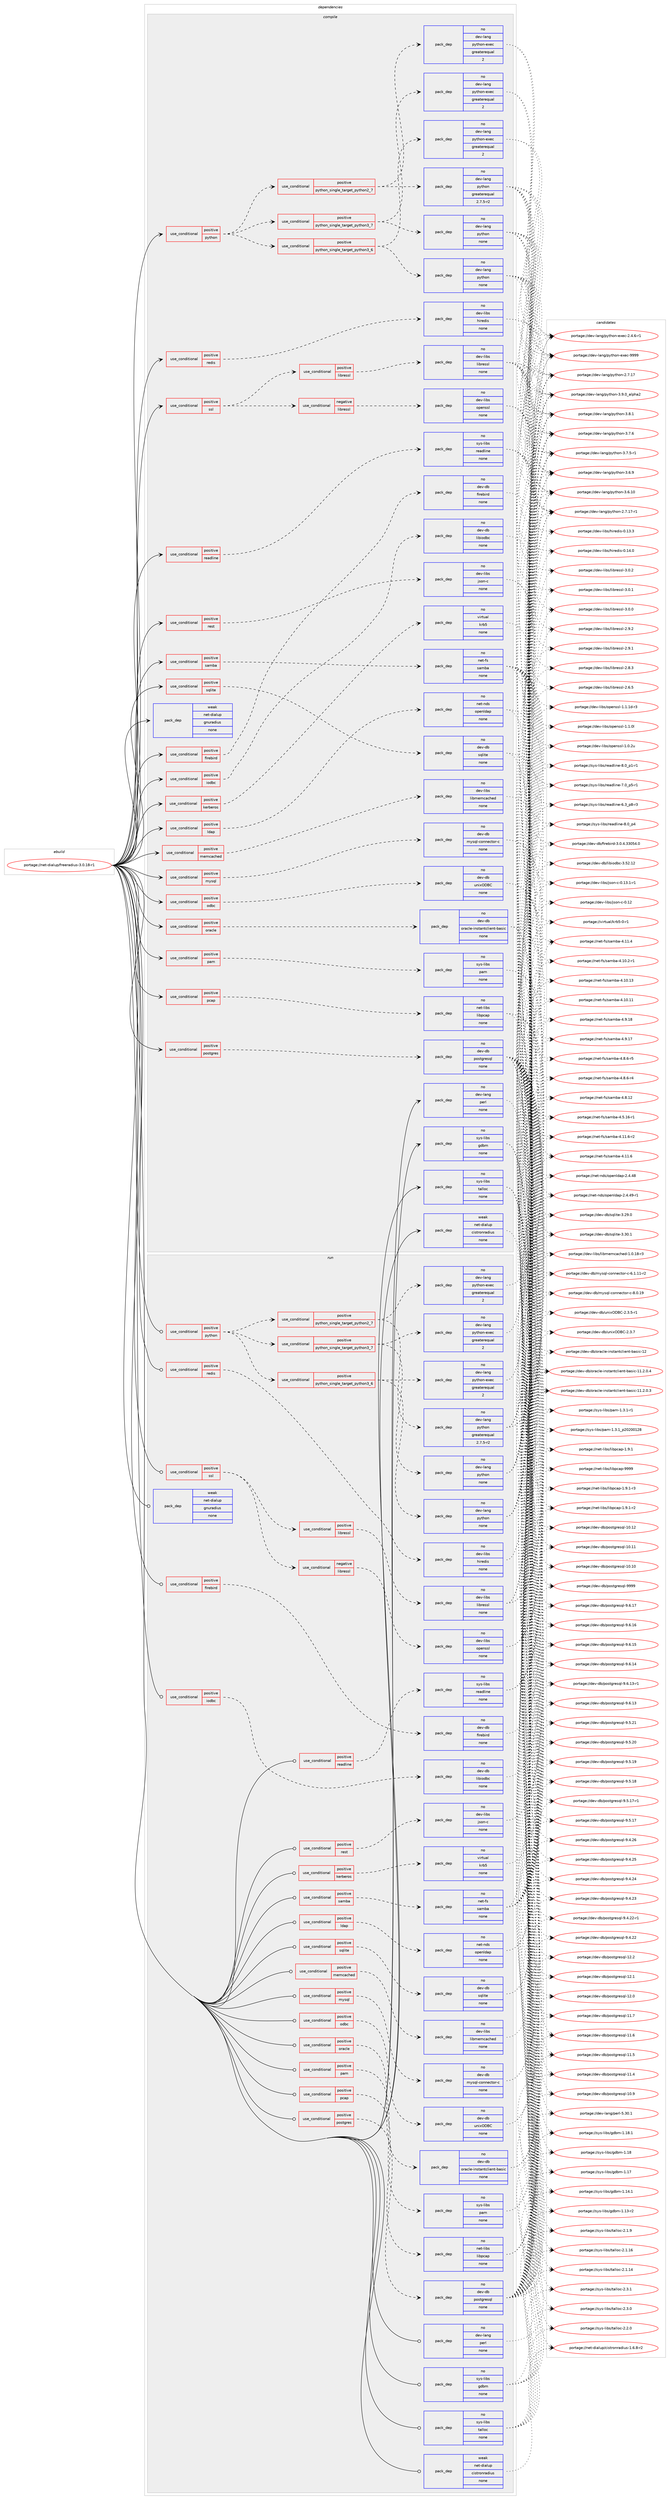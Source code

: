 digraph prolog {

# *************
# Graph options
# *************

newrank=true;
concentrate=true;
compound=true;
graph [rankdir=LR,fontname=Helvetica,fontsize=10,ranksep=1.5];#, ranksep=2.5, nodesep=0.2];
edge  [arrowhead=vee];
node  [fontname=Helvetica,fontsize=10];

# **********
# The ebuild
# **********

subgraph cluster_leftcol {
color=gray;
rank=same;
label=<<i>ebuild</i>>;
id [label="portage://net-dialup/freeradius-3.0.18-r1", color=red, width=4, href="../net-dialup/freeradius-3.0.18-r1.svg"];
}

# ****************
# The dependencies
# ****************

subgraph cluster_midcol {
color=gray;
label=<<i>dependencies</i>>;
subgraph cluster_compile {
fillcolor="#eeeeee";
style=filled;
label=<<i>compile</i>>;
subgraph cond30134 {
dependency136845 [label=<<TABLE BORDER="0" CELLBORDER="1" CELLSPACING="0" CELLPADDING="4"><TR><TD ROWSPAN="3" CELLPADDING="10">use_conditional</TD></TR><TR><TD>positive</TD></TR><TR><TD>firebird</TD></TR></TABLE>>, shape=none, color=red];
subgraph pack104382 {
dependency136846 [label=<<TABLE BORDER="0" CELLBORDER="1" CELLSPACING="0" CELLPADDING="4" WIDTH="220"><TR><TD ROWSPAN="6" CELLPADDING="30">pack_dep</TD></TR><TR><TD WIDTH="110">no</TD></TR><TR><TD>dev-db</TD></TR><TR><TD>firebird</TD></TR><TR><TD>none</TD></TR><TR><TD></TD></TR></TABLE>>, shape=none, color=blue];
}
dependency136845:e -> dependency136846:w [weight=20,style="dashed",arrowhead="vee"];
}
id:e -> dependency136845:w [weight=20,style="solid",arrowhead="vee"];
subgraph cond30135 {
dependency136847 [label=<<TABLE BORDER="0" CELLBORDER="1" CELLSPACING="0" CELLPADDING="4"><TR><TD ROWSPAN="3" CELLPADDING="10">use_conditional</TD></TR><TR><TD>positive</TD></TR><TR><TD>iodbc</TD></TR></TABLE>>, shape=none, color=red];
subgraph pack104383 {
dependency136848 [label=<<TABLE BORDER="0" CELLBORDER="1" CELLSPACING="0" CELLPADDING="4" WIDTH="220"><TR><TD ROWSPAN="6" CELLPADDING="30">pack_dep</TD></TR><TR><TD WIDTH="110">no</TD></TR><TR><TD>dev-db</TD></TR><TR><TD>libiodbc</TD></TR><TR><TD>none</TD></TR><TR><TD></TD></TR></TABLE>>, shape=none, color=blue];
}
dependency136847:e -> dependency136848:w [weight=20,style="dashed",arrowhead="vee"];
}
id:e -> dependency136847:w [weight=20,style="solid",arrowhead="vee"];
subgraph cond30136 {
dependency136849 [label=<<TABLE BORDER="0" CELLBORDER="1" CELLSPACING="0" CELLPADDING="4"><TR><TD ROWSPAN="3" CELLPADDING="10">use_conditional</TD></TR><TR><TD>positive</TD></TR><TR><TD>kerberos</TD></TR></TABLE>>, shape=none, color=red];
subgraph pack104384 {
dependency136850 [label=<<TABLE BORDER="0" CELLBORDER="1" CELLSPACING="0" CELLPADDING="4" WIDTH="220"><TR><TD ROWSPAN="6" CELLPADDING="30">pack_dep</TD></TR><TR><TD WIDTH="110">no</TD></TR><TR><TD>virtual</TD></TR><TR><TD>krb5</TD></TR><TR><TD>none</TD></TR><TR><TD></TD></TR></TABLE>>, shape=none, color=blue];
}
dependency136849:e -> dependency136850:w [weight=20,style="dashed",arrowhead="vee"];
}
id:e -> dependency136849:w [weight=20,style="solid",arrowhead="vee"];
subgraph cond30137 {
dependency136851 [label=<<TABLE BORDER="0" CELLBORDER="1" CELLSPACING="0" CELLPADDING="4"><TR><TD ROWSPAN="3" CELLPADDING="10">use_conditional</TD></TR><TR><TD>positive</TD></TR><TR><TD>ldap</TD></TR></TABLE>>, shape=none, color=red];
subgraph pack104385 {
dependency136852 [label=<<TABLE BORDER="0" CELLBORDER="1" CELLSPACING="0" CELLPADDING="4" WIDTH="220"><TR><TD ROWSPAN="6" CELLPADDING="30">pack_dep</TD></TR><TR><TD WIDTH="110">no</TD></TR><TR><TD>net-nds</TD></TR><TR><TD>openldap</TD></TR><TR><TD>none</TD></TR><TR><TD></TD></TR></TABLE>>, shape=none, color=blue];
}
dependency136851:e -> dependency136852:w [weight=20,style="dashed",arrowhead="vee"];
}
id:e -> dependency136851:w [weight=20,style="solid",arrowhead="vee"];
subgraph cond30138 {
dependency136853 [label=<<TABLE BORDER="0" CELLBORDER="1" CELLSPACING="0" CELLPADDING="4"><TR><TD ROWSPAN="3" CELLPADDING="10">use_conditional</TD></TR><TR><TD>positive</TD></TR><TR><TD>memcached</TD></TR></TABLE>>, shape=none, color=red];
subgraph pack104386 {
dependency136854 [label=<<TABLE BORDER="0" CELLBORDER="1" CELLSPACING="0" CELLPADDING="4" WIDTH="220"><TR><TD ROWSPAN="6" CELLPADDING="30">pack_dep</TD></TR><TR><TD WIDTH="110">no</TD></TR><TR><TD>dev-libs</TD></TR><TR><TD>libmemcached</TD></TR><TR><TD>none</TD></TR><TR><TD></TD></TR></TABLE>>, shape=none, color=blue];
}
dependency136853:e -> dependency136854:w [weight=20,style="dashed",arrowhead="vee"];
}
id:e -> dependency136853:w [weight=20,style="solid",arrowhead="vee"];
subgraph cond30139 {
dependency136855 [label=<<TABLE BORDER="0" CELLBORDER="1" CELLSPACING="0" CELLPADDING="4"><TR><TD ROWSPAN="3" CELLPADDING="10">use_conditional</TD></TR><TR><TD>positive</TD></TR><TR><TD>mysql</TD></TR></TABLE>>, shape=none, color=red];
subgraph pack104387 {
dependency136856 [label=<<TABLE BORDER="0" CELLBORDER="1" CELLSPACING="0" CELLPADDING="4" WIDTH="220"><TR><TD ROWSPAN="6" CELLPADDING="30">pack_dep</TD></TR><TR><TD WIDTH="110">no</TD></TR><TR><TD>dev-db</TD></TR><TR><TD>mysql-connector-c</TD></TR><TR><TD>none</TD></TR><TR><TD></TD></TR></TABLE>>, shape=none, color=blue];
}
dependency136855:e -> dependency136856:w [weight=20,style="dashed",arrowhead="vee"];
}
id:e -> dependency136855:w [weight=20,style="solid",arrowhead="vee"];
subgraph cond30140 {
dependency136857 [label=<<TABLE BORDER="0" CELLBORDER="1" CELLSPACING="0" CELLPADDING="4"><TR><TD ROWSPAN="3" CELLPADDING="10">use_conditional</TD></TR><TR><TD>positive</TD></TR><TR><TD>odbc</TD></TR></TABLE>>, shape=none, color=red];
subgraph pack104388 {
dependency136858 [label=<<TABLE BORDER="0" CELLBORDER="1" CELLSPACING="0" CELLPADDING="4" WIDTH="220"><TR><TD ROWSPAN="6" CELLPADDING="30">pack_dep</TD></TR><TR><TD WIDTH="110">no</TD></TR><TR><TD>dev-db</TD></TR><TR><TD>unixODBC</TD></TR><TR><TD>none</TD></TR><TR><TD></TD></TR></TABLE>>, shape=none, color=blue];
}
dependency136857:e -> dependency136858:w [weight=20,style="dashed",arrowhead="vee"];
}
id:e -> dependency136857:w [weight=20,style="solid",arrowhead="vee"];
subgraph cond30141 {
dependency136859 [label=<<TABLE BORDER="0" CELLBORDER="1" CELLSPACING="0" CELLPADDING="4"><TR><TD ROWSPAN="3" CELLPADDING="10">use_conditional</TD></TR><TR><TD>positive</TD></TR><TR><TD>oracle</TD></TR></TABLE>>, shape=none, color=red];
subgraph pack104389 {
dependency136860 [label=<<TABLE BORDER="0" CELLBORDER="1" CELLSPACING="0" CELLPADDING="4" WIDTH="220"><TR><TD ROWSPAN="6" CELLPADDING="30">pack_dep</TD></TR><TR><TD WIDTH="110">no</TD></TR><TR><TD>dev-db</TD></TR><TR><TD>oracle-instantclient-basic</TD></TR><TR><TD>none</TD></TR><TR><TD></TD></TR></TABLE>>, shape=none, color=blue];
}
dependency136859:e -> dependency136860:w [weight=20,style="dashed",arrowhead="vee"];
}
id:e -> dependency136859:w [weight=20,style="solid",arrowhead="vee"];
subgraph cond30142 {
dependency136861 [label=<<TABLE BORDER="0" CELLBORDER="1" CELLSPACING="0" CELLPADDING="4"><TR><TD ROWSPAN="3" CELLPADDING="10">use_conditional</TD></TR><TR><TD>positive</TD></TR><TR><TD>pam</TD></TR></TABLE>>, shape=none, color=red];
subgraph pack104390 {
dependency136862 [label=<<TABLE BORDER="0" CELLBORDER="1" CELLSPACING="0" CELLPADDING="4" WIDTH="220"><TR><TD ROWSPAN="6" CELLPADDING="30">pack_dep</TD></TR><TR><TD WIDTH="110">no</TD></TR><TR><TD>sys-libs</TD></TR><TR><TD>pam</TD></TR><TR><TD>none</TD></TR><TR><TD></TD></TR></TABLE>>, shape=none, color=blue];
}
dependency136861:e -> dependency136862:w [weight=20,style="dashed",arrowhead="vee"];
}
id:e -> dependency136861:w [weight=20,style="solid",arrowhead="vee"];
subgraph cond30143 {
dependency136863 [label=<<TABLE BORDER="0" CELLBORDER="1" CELLSPACING="0" CELLPADDING="4"><TR><TD ROWSPAN="3" CELLPADDING="10">use_conditional</TD></TR><TR><TD>positive</TD></TR><TR><TD>pcap</TD></TR></TABLE>>, shape=none, color=red];
subgraph pack104391 {
dependency136864 [label=<<TABLE BORDER="0" CELLBORDER="1" CELLSPACING="0" CELLPADDING="4" WIDTH="220"><TR><TD ROWSPAN="6" CELLPADDING="30">pack_dep</TD></TR><TR><TD WIDTH="110">no</TD></TR><TR><TD>net-libs</TD></TR><TR><TD>libpcap</TD></TR><TR><TD>none</TD></TR><TR><TD></TD></TR></TABLE>>, shape=none, color=blue];
}
dependency136863:e -> dependency136864:w [weight=20,style="dashed",arrowhead="vee"];
}
id:e -> dependency136863:w [weight=20,style="solid",arrowhead="vee"];
subgraph cond30144 {
dependency136865 [label=<<TABLE BORDER="0" CELLBORDER="1" CELLSPACING="0" CELLPADDING="4"><TR><TD ROWSPAN="3" CELLPADDING="10">use_conditional</TD></TR><TR><TD>positive</TD></TR><TR><TD>postgres</TD></TR></TABLE>>, shape=none, color=red];
subgraph pack104392 {
dependency136866 [label=<<TABLE BORDER="0" CELLBORDER="1" CELLSPACING="0" CELLPADDING="4" WIDTH="220"><TR><TD ROWSPAN="6" CELLPADDING="30">pack_dep</TD></TR><TR><TD WIDTH="110">no</TD></TR><TR><TD>dev-db</TD></TR><TR><TD>postgresql</TD></TR><TR><TD>none</TD></TR><TR><TD></TD></TR></TABLE>>, shape=none, color=blue];
}
dependency136865:e -> dependency136866:w [weight=20,style="dashed",arrowhead="vee"];
}
id:e -> dependency136865:w [weight=20,style="solid",arrowhead="vee"];
subgraph cond30145 {
dependency136867 [label=<<TABLE BORDER="0" CELLBORDER="1" CELLSPACING="0" CELLPADDING="4"><TR><TD ROWSPAN="3" CELLPADDING="10">use_conditional</TD></TR><TR><TD>positive</TD></TR><TR><TD>python</TD></TR></TABLE>>, shape=none, color=red];
subgraph cond30146 {
dependency136868 [label=<<TABLE BORDER="0" CELLBORDER="1" CELLSPACING="0" CELLPADDING="4"><TR><TD ROWSPAN="3" CELLPADDING="10">use_conditional</TD></TR><TR><TD>positive</TD></TR><TR><TD>python_single_target_python2_7</TD></TR></TABLE>>, shape=none, color=red];
subgraph pack104393 {
dependency136869 [label=<<TABLE BORDER="0" CELLBORDER="1" CELLSPACING="0" CELLPADDING="4" WIDTH="220"><TR><TD ROWSPAN="6" CELLPADDING="30">pack_dep</TD></TR><TR><TD WIDTH="110">no</TD></TR><TR><TD>dev-lang</TD></TR><TR><TD>python</TD></TR><TR><TD>greaterequal</TD></TR><TR><TD>2.7.5-r2</TD></TR></TABLE>>, shape=none, color=blue];
}
dependency136868:e -> dependency136869:w [weight=20,style="dashed",arrowhead="vee"];
subgraph pack104394 {
dependency136870 [label=<<TABLE BORDER="0" CELLBORDER="1" CELLSPACING="0" CELLPADDING="4" WIDTH="220"><TR><TD ROWSPAN="6" CELLPADDING="30">pack_dep</TD></TR><TR><TD WIDTH="110">no</TD></TR><TR><TD>dev-lang</TD></TR><TR><TD>python-exec</TD></TR><TR><TD>greaterequal</TD></TR><TR><TD>2</TD></TR></TABLE>>, shape=none, color=blue];
}
dependency136868:e -> dependency136870:w [weight=20,style="dashed",arrowhead="vee"];
}
dependency136867:e -> dependency136868:w [weight=20,style="dashed",arrowhead="vee"];
subgraph cond30147 {
dependency136871 [label=<<TABLE BORDER="0" CELLBORDER="1" CELLSPACING="0" CELLPADDING="4"><TR><TD ROWSPAN="3" CELLPADDING="10">use_conditional</TD></TR><TR><TD>positive</TD></TR><TR><TD>python_single_target_python3_6</TD></TR></TABLE>>, shape=none, color=red];
subgraph pack104395 {
dependency136872 [label=<<TABLE BORDER="0" CELLBORDER="1" CELLSPACING="0" CELLPADDING="4" WIDTH="220"><TR><TD ROWSPAN="6" CELLPADDING="30">pack_dep</TD></TR><TR><TD WIDTH="110">no</TD></TR><TR><TD>dev-lang</TD></TR><TR><TD>python</TD></TR><TR><TD>none</TD></TR><TR><TD></TD></TR></TABLE>>, shape=none, color=blue];
}
dependency136871:e -> dependency136872:w [weight=20,style="dashed",arrowhead="vee"];
subgraph pack104396 {
dependency136873 [label=<<TABLE BORDER="0" CELLBORDER="1" CELLSPACING="0" CELLPADDING="4" WIDTH="220"><TR><TD ROWSPAN="6" CELLPADDING="30">pack_dep</TD></TR><TR><TD WIDTH="110">no</TD></TR><TR><TD>dev-lang</TD></TR><TR><TD>python-exec</TD></TR><TR><TD>greaterequal</TD></TR><TR><TD>2</TD></TR></TABLE>>, shape=none, color=blue];
}
dependency136871:e -> dependency136873:w [weight=20,style="dashed",arrowhead="vee"];
}
dependency136867:e -> dependency136871:w [weight=20,style="dashed",arrowhead="vee"];
subgraph cond30148 {
dependency136874 [label=<<TABLE BORDER="0" CELLBORDER="1" CELLSPACING="0" CELLPADDING="4"><TR><TD ROWSPAN="3" CELLPADDING="10">use_conditional</TD></TR><TR><TD>positive</TD></TR><TR><TD>python_single_target_python3_7</TD></TR></TABLE>>, shape=none, color=red];
subgraph pack104397 {
dependency136875 [label=<<TABLE BORDER="0" CELLBORDER="1" CELLSPACING="0" CELLPADDING="4" WIDTH="220"><TR><TD ROWSPAN="6" CELLPADDING="30">pack_dep</TD></TR><TR><TD WIDTH="110">no</TD></TR><TR><TD>dev-lang</TD></TR><TR><TD>python</TD></TR><TR><TD>none</TD></TR><TR><TD></TD></TR></TABLE>>, shape=none, color=blue];
}
dependency136874:e -> dependency136875:w [weight=20,style="dashed",arrowhead="vee"];
subgraph pack104398 {
dependency136876 [label=<<TABLE BORDER="0" CELLBORDER="1" CELLSPACING="0" CELLPADDING="4" WIDTH="220"><TR><TD ROWSPAN="6" CELLPADDING="30">pack_dep</TD></TR><TR><TD WIDTH="110">no</TD></TR><TR><TD>dev-lang</TD></TR><TR><TD>python-exec</TD></TR><TR><TD>greaterequal</TD></TR><TR><TD>2</TD></TR></TABLE>>, shape=none, color=blue];
}
dependency136874:e -> dependency136876:w [weight=20,style="dashed",arrowhead="vee"];
}
dependency136867:e -> dependency136874:w [weight=20,style="dashed",arrowhead="vee"];
}
id:e -> dependency136867:w [weight=20,style="solid",arrowhead="vee"];
subgraph cond30149 {
dependency136877 [label=<<TABLE BORDER="0" CELLBORDER="1" CELLSPACING="0" CELLPADDING="4"><TR><TD ROWSPAN="3" CELLPADDING="10">use_conditional</TD></TR><TR><TD>positive</TD></TR><TR><TD>readline</TD></TR></TABLE>>, shape=none, color=red];
subgraph pack104399 {
dependency136878 [label=<<TABLE BORDER="0" CELLBORDER="1" CELLSPACING="0" CELLPADDING="4" WIDTH="220"><TR><TD ROWSPAN="6" CELLPADDING="30">pack_dep</TD></TR><TR><TD WIDTH="110">no</TD></TR><TR><TD>sys-libs</TD></TR><TR><TD>readline</TD></TR><TR><TD>none</TD></TR><TR><TD></TD></TR></TABLE>>, shape=none, color=blue];
}
dependency136877:e -> dependency136878:w [weight=20,style="dashed",arrowhead="vee"];
}
id:e -> dependency136877:w [weight=20,style="solid",arrowhead="vee"];
subgraph cond30150 {
dependency136879 [label=<<TABLE BORDER="0" CELLBORDER="1" CELLSPACING="0" CELLPADDING="4"><TR><TD ROWSPAN="3" CELLPADDING="10">use_conditional</TD></TR><TR><TD>positive</TD></TR><TR><TD>redis</TD></TR></TABLE>>, shape=none, color=red];
subgraph pack104400 {
dependency136880 [label=<<TABLE BORDER="0" CELLBORDER="1" CELLSPACING="0" CELLPADDING="4" WIDTH="220"><TR><TD ROWSPAN="6" CELLPADDING="30">pack_dep</TD></TR><TR><TD WIDTH="110">no</TD></TR><TR><TD>dev-libs</TD></TR><TR><TD>hiredis</TD></TR><TR><TD>none</TD></TR><TR><TD></TD></TR></TABLE>>, shape=none, color=blue];
}
dependency136879:e -> dependency136880:w [weight=20,style="dashed",arrowhead="vee"];
}
id:e -> dependency136879:w [weight=20,style="solid",arrowhead="vee"];
subgraph cond30151 {
dependency136881 [label=<<TABLE BORDER="0" CELLBORDER="1" CELLSPACING="0" CELLPADDING="4"><TR><TD ROWSPAN="3" CELLPADDING="10">use_conditional</TD></TR><TR><TD>positive</TD></TR><TR><TD>rest</TD></TR></TABLE>>, shape=none, color=red];
subgraph pack104401 {
dependency136882 [label=<<TABLE BORDER="0" CELLBORDER="1" CELLSPACING="0" CELLPADDING="4" WIDTH="220"><TR><TD ROWSPAN="6" CELLPADDING="30">pack_dep</TD></TR><TR><TD WIDTH="110">no</TD></TR><TR><TD>dev-libs</TD></TR><TR><TD>json-c</TD></TR><TR><TD>none</TD></TR><TR><TD></TD></TR></TABLE>>, shape=none, color=blue];
}
dependency136881:e -> dependency136882:w [weight=20,style="dashed",arrowhead="vee"];
}
id:e -> dependency136881:w [weight=20,style="solid",arrowhead="vee"];
subgraph cond30152 {
dependency136883 [label=<<TABLE BORDER="0" CELLBORDER="1" CELLSPACING="0" CELLPADDING="4"><TR><TD ROWSPAN="3" CELLPADDING="10">use_conditional</TD></TR><TR><TD>positive</TD></TR><TR><TD>samba</TD></TR></TABLE>>, shape=none, color=red];
subgraph pack104402 {
dependency136884 [label=<<TABLE BORDER="0" CELLBORDER="1" CELLSPACING="0" CELLPADDING="4" WIDTH="220"><TR><TD ROWSPAN="6" CELLPADDING="30">pack_dep</TD></TR><TR><TD WIDTH="110">no</TD></TR><TR><TD>net-fs</TD></TR><TR><TD>samba</TD></TR><TR><TD>none</TD></TR><TR><TD></TD></TR></TABLE>>, shape=none, color=blue];
}
dependency136883:e -> dependency136884:w [weight=20,style="dashed",arrowhead="vee"];
}
id:e -> dependency136883:w [weight=20,style="solid",arrowhead="vee"];
subgraph cond30153 {
dependency136885 [label=<<TABLE BORDER="0" CELLBORDER="1" CELLSPACING="0" CELLPADDING="4"><TR><TD ROWSPAN="3" CELLPADDING="10">use_conditional</TD></TR><TR><TD>positive</TD></TR><TR><TD>sqlite</TD></TR></TABLE>>, shape=none, color=red];
subgraph pack104403 {
dependency136886 [label=<<TABLE BORDER="0" CELLBORDER="1" CELLSPACING="0" CELLPADDING="4" WIDTH="220"><TR><TD ROWSPAN="6" CELLPADDING="30">pack_dep</TD></TR><TR><TD WIDTH="110">no</TD></TR><TR><TD>dev-db</TD></TR><TR><TD>sqlite</TD></TR><TR><TD>none</TD></TR><TR><TD></TD></TR></TABLE>>, shape=none, color=blue];
}
dependency136885:e -> dependency136886:w [weight=20,style="dashed",arrowhead="vee"];
}
id:e -> dependency136885:w [weight=20,style="solid",arrowhead="vee"];
subgraph cond30154 {
dependency136887 [label=<<TABLE BORDER="0" CELLBORDER="1" CELLSPACING="0" CELLPADDING="4"><TR><TD ROWSPAN="3" CELLPADDING="10">use_conditional</TD></TR><TR><TD>positive</TD></TR><TR><TD>ssl</TD></TR></TABLE>>, shape=none, color=red];
subgraph cond30155 {
dependency136888 [label=<<TABLE BORDER="0" CELLBORDER="1" CELLSPACING="0" CELLPADDING="4"><TR><TD ROWSPAN="3" CELLPADDING="10">use_conditional</TD></TR><TR><TD>negative</TD></TR><TR><TD>libressl</TD></TR></TABLE>>, shape=none, color=red];
subgraph pack104404 {
dependency136889 [label=<<TABLE BORDER="0" CELLBORDER="1" CELLSPACING="0" CELLPADDING="4" WIDTH="220"><TR><TD ROWSPAN="6" CELLPADDING="30">pack_dep</TD></TR><TR><TD WIDTH="110">no</TD></TR><TR><TD>dev-libs</TD></TR><TR><TD>openssl</TD></TR><TR><TD>none</TD></TR><TR><TD></TD></TR></TABLE>>, shape=none, color=blue];
}
dependency136888:e -> dependency136889:w [weight=20,style="dashed",arrowhead="vee"];
}
dependency136887:e -> dependency136888:w [weight=20,style="dashed",arrowhead="vee"];
subgraph cond30156 {
dependency136890 [label=<<TABLE BORDER="0" CELLBORDER="1" CELLSPACING="0" CELLPADDING="4"><TR><TD ROWSPAN="3" CELLPADDING="10">use_conditional</TD></TR><TR><TD>positive</TD></TR><TR><TD>libressl</TD></TR></TABLE>>, shape=none, color=red];
subgraph pack104405 {
dependency136891 [label=<<TABLE BORDER="0" CELLBORDER="1" CELLSPACING="0" CELLPADDING="4" WIDTH="220"><TR><TD ROWSPAN="6" CELLPADDING="30">pack_dep</TD></TR><TR><TD WIDTH="110">no</TD></TR><TR><TD>dev-libs</TD></TR><TR><TD>libressl</TD></TR><TR><TD>none</TD></TR><TR><TD></TD></TR></TABLE>>, shape=none, color=blue];
}
dependency136890:e -> dependency136891:w [weight=20,style="dashed",arrowhead="vee"];
}
dependency136887:e -> dependency136890:w [weight=20,style="dashed",arrowhead="vee"];
}
id:e -> dependency136887:w [weight=20,style="solid",arrowhead="vee"];
subgraph pack104406 {
dependency136892 [label=<<TABLE BORDER="0" CELLBORDER="1" CELLSPACING="0" CELLPADDING="4" WIDTH="220"><TR><TD ROWSPAN="6" CELLPADDING="30">pack_dep</TD></TR><TR><TD WIDTH="110">no</TD></TR><TR><TD>dev-lang</TD></TR><TR><TD>perl</TD></TR><TR><TD>none</TD></TR><TR><TD></TD></TR></TABLE>>, shape=none, color=blue];
}
id:e -> dependency136892:w [weight=20,style="solid",arrowhead="vee"];
subgraph pack104407 {
dependency136893 [label=<<TABLE BORDER="0" CELLBORDER="1" CELLSPACING="0" CELLPADDING="4" WIDTH="220"><TR><TD ROWSPAN="6" CELLPADDING="30">pack_dep</TD></TR><TR><TD WIDTH="110">no</TD></TR><TR><TD>sys-libs</TD></TR><TR><TD>gdbm</TD></TR><TR><TD>none</TD></TR><TR><TD></TD></TR></TABLE>>, shape=none, color=blue];
}
id:e -> dependency136893:w [weight=20,style="solid",arrowhead="vee"];
subgraph pack104408 {
dependency136894 [label=<<TABLE BORDER="0" CELLBORDER="1" CELLSPACING="0" CELLPADDING="4" WIDTH="220"><TR><TD ROWSPAN="6" CELLPADDING="30">pack_dep</TD></TR><TR><TD WIDTH="110">no</TD></TR><TR><TD>sys-libs</TD></TR><TR><TD>talloc</TD></TR><TR><TD>none</TD></TR><TR><TD></TD></TR></TABLE>>, shape=none, color=blue];
}
id:e -> dependency136894:w [weight=20,style="solid",arrowhead="vee"];
subgraph pack104409 {
dependency136895 [label=<<TABLE BORDER="0" CELLBORDER="1" CELLSPACING="0" CELLPADDING="4" WIDTH="220"><TR><TD ROWSPAN="6" CELLPADDING="30">pack_dep</TD></TR><TR><TD WIDTH="110">weak</TD></TR><TR><TD>net-dialup</TD></TR><TR><TD>cistronradius</TD></TR><TR><TD>none</TD></TR><TR><TD></TD></TR></TABLE>>, shape=none, color=blue];
}
id:e -> dependency136895:w [weight=20,style="solid",arrowhead="vee"];
subgraph pack104410 {
dependency136896 [label=<<TABLE BORDER="0" CELLBORDER="1" CELLSPACING="0" CELLPADDING="4" WIDTH="220"><TR><TD ROWSPAN="6" CELLPADDING="30">pack_dep</TD></TR><TR><TD WIDTH="110">weak</TD></TR><TR><TD>net-dialup</TD></TR><TR><TD>gnuradius</TD></TR><TR><TD>none</TD></TR><TR><TD></TD></TR></TABLE>>, shape=none, color=blue];
}
id:e -> dependency136896:w [weight=20,style="solid",arrowhead="vee"];
}
subgraph cluster_compileandrun {
fillcolor="#eeeeee";
style=filled;
label=<<i>compile and run</i>>;
}
subgraph cluster_run {
fillcolor="#eeeeee";
style=filled;
label=<<i>run</i>>;
subgraph cond30157 {
dependency136897 [label=<<TABLE BORDER="0" CELLBORDER="1" CELLSPACING="0" CELLPADDING="4"><TR><TD ROWSPAN="3" CELLPADDING="10">use_conditional</TD></TR><TR><TD>positive</TD></TR><TR><TD>firebird</TD></TR></TABLE>>, shape=none, color=red];
subgraph pack104411 {
dependency136898 [label=<<TABLE BORDER="0" CELLBORDER="1" CELLSPACING="0" CELLPADDING="4" WIDTH="220"><TR><TD ROWSPAN="6" CELLPADDING="30">pack_dep</TD></TR><TR><TD WIDTH="110">no</TD></TR><TR><TD>dev-db</TD></TR><TR><TD>firebird</TD></TR><TR><TD>none</TD></TR><TR><TD></TD></TR></TABLE>>, shape=none, color=blue];
}
dependency136897:e -> dependency136898:w [weight=20,style="dashed",arrowhead="vee"];
}
id:e -> dependency136897:w [weight=20,style="solid",arrowhead="odot"];
subgraph cond30158 {
dependency136899 [label=<<TABLE BORDER="0" CELLBORDER="1" CELLSPACING="0" CELLPADDING="4"><TR><TD ROWSPAN="3" CELLPADDING="10">use_conditional</TD></TR><TR><TD>positive</TD></TR><TR><TD>iodbc</TD></TR></TABLE>>, shape=none, color=red];
subgraph pack104412 {
dependency136900 [label=<<TABLE BORDER="0" CELLBORDER="1" CELLSPACING="0" CELLPADDING="4" WIDTH="220"><TR><TD ROWSPAN="6" CELLPADDING="30">pack_dep</TD></TR><TR><TD WIDTH="110">no</TD></TR><TR><TD>dev-db</TD></TR><TR><TD>libiodbc</TD></TR><TR><TD>none</TD></TR><TR><TD></TD></TR></TABLE>>, shape=none, color=blue];
}
dependency136899:e -> dependency136900:w [weight=20,style="dashed",arrowhead="vee"];
}
id:e -> dependency136899:w [weight=20,style="solid",arrowhead="odot"];
subgraph cond30159 {
dependency136901 [label=<<TABLE BORDER="0" CELLBORDER="1" CELLSPACING="0" CELLPADDING="4"><TR><TD ROWSPAN="3" CELLPADDING="10">use_conditional</TD></TR><TR><TD>positive</TD></TR><TR><TD>kerberos</TD></TR></TABLE>>, shape=none, color=red];
subgraph pack104413 {
dependency136902 [label=<<TABLE BORDER="0" CELLBORDER="1" CELLSPACING="0" CELLPADDING="4" WIDTH="220"><TR><TD ROWSPAN="6" CELLPADDING="30">pack_dep</TD></TR><TR><TD WIDTH="110">no</TD></TR><TR><TD>virtual</TD></TR><TR><TD>krb5</TD></TR><TR><TD>none</TD></TR><TR><TD></TD></TR></TABLE>>, shape=none, color=blue];
}
dependency136901:e -> dependency136902:w [weight=20,style="dashed",arrowhead="vee"];
}
id:e -> dependency136901:w [weight=20,style="solid",arrowhead="odot"];
subgraph cond30160 {
dependency136903 [label=<<TABLE BORDER="0" CELLBORDER="1" CELLSPACING="0" CELLPADDING="4"><TR><TD ROWSPAN="3" CELLPADDING="10">use_conditional</TD></TR><TR><TD>positive</TD></TR><TR><TD>ldap</TD></TR></TABLE>>, shape=none, color=red];
subgraph pack104414 {
dependency136904 [label=<<TABLE BORDER="0" CELLBORDER="1" CELLSPACING="0" CELLPADDING="4" WIDTH="220"><TR><TD ROWSPAN="6" CELLPADDING="30">pack_dep</TD></TR><TR><TD WIDTH="110">no</TD></TR><TR><TD>net-nds</TD></TR><TR><TD>openldap</TD></TR><TR><TD>none</TD></TR><TR><TD></TD></TR></TABLE>>, shape=none, color=blue];
}
dependency136903:e -> dependency136904:w [weight=20,style="dashed",arrowhead="vee"];
}
id:e -> dependency136903:w [weight=20,style="solid",arrowhead="odot"];
subgraph cond30161 {
dependency136905 [label=<<TABLE BORDER="0" CELLBORDER="1" CELLSPACING="0" CELLPADDING="4"><TR><TD ROWSPAN="3" CELLPADDING="10">use_conditional</TD></TR><TR><TD>positive</TD></TR><TR><TD>memcached</TD></TR></TABLE>>, shape=none, color=red];
subgraph pack104415 {
dependency136906 [label=<<TABLE BORDER="0" CELLBORDER="1" CELLSPACING="0" CELLPADDING="4" WIDTH="220"><TR><TD ROWSPAN="6" CELLPADDING="30">pack_dep</TD></TR><TR><TD WIDTH="110">no</TD></TR><TR><TD>dev-libs</TD></TR><TR><TD>libmemcached</TD></TR><TR><TD>none</TD></TR><TR><TD></TD></TR></TABLE>>, shape=none, color=blue];
}
dependency136905:e -> dependency136906:w [weight=20,style="dashed",arrowhead="vee"];
}
id:e -> dependency136905:w [weight=20,style="solid",arrowhead="odot"];
subgraph cond30162 {
dependency136907 [label=<<TABLE BORDER="0" CELLBORDER="1" CELLSPACING="0" CELLPADDING="4"><TR><TD ROWSPAN="3" CELLPADDING="10">use_conditional</TD></TR><TR><TD>positive</TD></TR><TR><TD>mysql</TD></TR></TABLE>>, shape=none, color=red];
subgraph pack104416 {
dependency136908 [label=<<TABLE BORDER="0" CELLBORDER="1" CELLSPACING="0" CELLPADDING="4" WIDTH="220"><TR><TD ROWSPAN="6" CELLPADDING="30">pack_dep</TD></TR><TR><TD WIDTH="110">no</TD></TR><TR><TD>dev-db</TD></TR><TR><TD>mysql-connector-c</TD></TR><TR><TD>none</TD></TR><TR><TD></TD></TR></TABLE>>, shape=none, color=blue];
}
dependency136907:e -> dependency136908:w [weight=20,style="dashed",arrowhead="vee"];
}
id:e -> dependency136907:w [weight=20,style="solid",arrowhead="odot"];
subgraph cond30163 {
dependency136909 [label=<<TABLE BORDER="0" CELLBORDER="1" CELLSPACING="0" CELLPADDING="4"><TR><TD ROWSPAN="3" CELLPADDING="10">use_conditional</TD></TR><TR><TD>positive</TD></TR><TR><TD>odbc</TD></TR></TABLE>>, shape=none, color=red];
subgraph pack104417 {
dependency136910 [label=<<TABLE BORDER="0" CELLBORDER="1" CELLSPACING="0" CELLPADDING="4" WIDTH="220"><TR><TD ROWSPAN="6" CELLPADDING="30">pack_dep</TD></TR><TR><TD WIDTH="110">no</TD></TR><TR><TD>dev-db</TD></TR><TR><TD>unixODBC</TD></TR><TR><TD>none</TD></TR><TR><TD></TD></TR></TABLE>>, shape=none, color=blue];
}
dependency136909:e -> dependency136910:w [weight=20,style="dashed",arrowhead="vee"];
}
id:e -> dependency136909:w [weight=20,style="solid",arrowhead="odot"];
subgraph cond30164 {
dependency136911 [label=<<TABLE BORDER="0" CELLBORDER="1" CELLSPACING="0" CELLPADDING="4"><TR><TD ROWSPAN="3" CELLPADDING="10">use_conditional</TD></TR><TR><TD>positive</TD></TR><TR><TD>oracle</TD></TR></TABLE>>, shape=none, color=red];
subgraph pack104418 {
dependency136912 [label=<<TABLE BORDER="0" CELLBORDER="1" CELLSPACING="0" CELLPADDING="4" WIDTH="220"><TR><TD ROWSPAN="6" CELLPADDING="30">pack_dep</TD></TR><TR><TD WIDTH="110">no</TD></TR><TR><TD>dev-db</TD></TR><TR><TD>oracle-instantclient-basic</TD></TR><TR><TD>none</TD></TR><TR><TD></TD></TR></TABLE>>, shape=none, color=blue];
}
dependency136911:e -> dependency136912:w [weight=20,style="dashed",arrowhead="vee"];
}
id:e -> dependency136911:w [weight=20,style="solid",arrowhead="odot"];
subgraph cond30165 {
dependency136913 [label=<<TABLE BORDER="0" CELLBORDER="1" CELLSPACING="0" CELLPADDING="4"><TR><TD ROWSPAN="3" CELLPADDING="10">use_conditional</TD></TR><TR><TD>positive</TD></TR><TR><TD>pam</TD></TR></TABLE>>, shape=none, color=red];
subgraph pack104419 {
dependency136914 [label=<<TABLE BORDER="0" CELLBORDER="1" CELLSPACING="0" CELLPADDING="4" WIDTH="220"><TR><TD ROWSPAN="6" CELLPADDING="30">pack_dep</TD></TR><TR><TD WIDTH="110">no</TD></TR><TR><TD>sys-libs</TD></TR><TR><TD>pam</TD></TR><TR><TD>none</TD></TR><TR><TD></TD></TR></TABLE>>, shape=none, color=blue];
}
dependency136913:e -> dependency136914:w [weight=20,style="dashed",arrowhead="vee"];
}
id:e -> dependency136913:w [weight=20,style="solid",arrowhead="odot"];
subgraph cond30166 {
dependency136915 [label=<<TABLE BORDER="0" CELLBORDER="1" CELLSPACING="0" CELLPADDING="4"><TR><TD ROWSPAN="3" CELLPADDING="10">use_conditional</TD></TR><TR><TD>positive</TD></TR><TR><TD>pcap</TD></TR></TABLE>>, shape=none, color=red];
subgraph pack104420 {
dependency136916 [label=<<TABLE BORDER="0" CELLBORDER="1" CELLSPACING="0" CELLPADDING="4" WIDTH="220"><TR><TD ROWSPAN="6" CELLPADDING="30">pack_dep</TD></TR><TR><TD WIDTH="110">no</TD></TR><TR><TD>net-libs</TD></TR><TR><TD>libpcap</TD></TR><TR><TD>none</TD></TR><TR><TD></TD></TR></TABLE>>, shape=none, color=blue];
}
dependency136915:e -> dependency136916:w [weight=20,style="dashed",arrowhead="vee"];
}
id:e -> dependency136915:w [weight=20,style="solid",arrowhead="odot"];
subgraph cond30167 {
dependency136917 [label=<<TABLE BORDER="0" CELLBORDER="1" CELLSPACING="0" CELLPADDING="4"><TR><TD ROWSPAN="3" CELLPADDING="10">use_conditional</TD></TR><TR><TD>positive</TD></TR><TR><TD>postgres</TD></TR></TABLE>>, shape=none, color=red];
subgraph pack104421 {
dependency136918 [label=<<TABLE BORDER="0" CELLBORDER="1" CELLSPACING="0" CELLPADDING="4" WIDTH="220"><TR><TD ROWSPAN="6" CELLPADDING="30">pack_dep</TD></TR><TR><TD WIDTH="110">no</TD></TR><TR><TD>dev-db</TD></TR><TR><TD>postgresql</TD></TR><TR><TD>none</TD></TR><TR><TD></TD></TR></TABLE>>, shape=none, color=blue];
}
dependency136917:e -> dependency136918:w [weight=20,style="dashed",arrowhead="vee"];
}
id:e -> dependency136917:w [weight=20,style="solid",arrowhead="odot"];
subgraph cond30168 {
dependency136919 [label=<<TABLE BORDER="0" CELLBORDER="1" CELLSPACING="0" CELLPADDING="4"><TR><TD ROWSPAN="3" CELLPADDING="10">use_conditional</TD></TR><TR><TD>positive</TD></TR><TR><TD>python</TD></TR></TABLE>>, shape=none, color=red];
subgraph cond30169 {
dependency136920 [label=<<TABLE BORDER="0" CELLBORDER="1" CELLSPACING="0" CELLPADDING="4"><TR><TD ROWSPAN="3" CELLPADDING="10">use_conditional</TD></TR><TR><TD>positive</TD></TR><TR><TD>python_single_target_python2_7</TD></TR></TABLE>>, shape=none, color=red];
subgraph pack104422 {
dependency136921 [label=<<TABLE BORDER="0" CELLBORDER="1" CELLSPACING="0" CELLPADDING="4" WIDTH="220"><TR><TD ROWSPAN="6" CELLPADDING="30">pack_dep</TD></TR><TR><TD WIDTH="110">no</TD></TR><TR><TD>dev-lang</TD></TR><TR><TD>python</TD></TR><TR><TD>greaterequal</TD></TR><TR><TD>2.7.5-r2</TD></TR></TABLE>>, shape=none, color=blue];
}
dependency136920:e -> dependency136921:w [weight=20,style="dashed",arrowhead="vee"];
subgraph pack104423 {
dependency136922 [label=<<TABLE BORDER="0" CELLBORDER="1" CELLSPACING="0" CELLPADDING="4" WIDTH="220"><TR><TD ROWSPAN="6" CELLPADDING="30">pack_dep</TD></TR><TR><TD WIDTH="110">no</TD></TR><TR><TD>dev-lang</TD></TR><TR><TD>python-exec</TD></TR><TR><TD>greaterequal</TD></TR><TR><TD>2</TD></TR></TABLE>>, shape=none, color=blue];
}
dependency136920:e -> dependency136922:w [weight=20,style="dashed",arrowhead="vee"];
}
dependency136919:e -> dependency136920:w [weight=20,style="dashed",arrowhead="vee"];
subgraph cond30170 {
dependency136923 [label=<<TABLE BORDER="0" CELLBORDER="1" CELLSPACING="0" CELLPADDING="4"><TR><TD ROWSPAN="3" CELLPADDING="10">use_conditional</TD></TR><TR><TD>positive</TD></TR><TR><TD>python_single_target_python3_6</TD></TR></TABLE>>, shape=none, color=red];
subgraph pack104424 {
dependency136924 [label=<<TABLE BORDER="0" CELLBORDER="1" CELLSPACING="0" CELLPADDING="4" WIDTH="220"><TR><TD ROWSPAN="6" CELLPADDING="30">pack_dep</TD></TR><TR><TD WIDTH="110">no</TD></TR><TR><TD>dev-lang</TD></TR><TR><TD>python</TD></TR><TR><TD>none</TD></TR><TR><TD></TD></TR></TABLE>>, shape=none, color=blue];
}
dependency136923:e -> dependency136924:w [weight=20,style="dashed",arrowhead="vee"];
subgraph pack104425 {
dependency136925 [label=<<TABLE BORDER="0" CELLBORDER="1" CELLSPACING="0" CELLPADDING="4" WIDTH="220"><TR><TD ROWSPAN="6" CELLPADDING="30">pack_dep</TD></TR><TR><TD WIDTH="110">no</TD></TR><TR><TD>dev-lang</TD></TR><TR><TD>python-exec</TD></TR><TR><TD>greaterequal</TD></TR><TR><TD>2</TD></TR></TABLE>>, shape=none, color=blue];
}
dependency136923:e -> dependency136925:w [weight=20,style="dashed",arrowhead="vee"];
}
dependency136919:e -> dependency136923:w [weight=20,style="dashed",arrowhead="vee"];
subgraph cond30171 {
dependency136926 [label=<<TABLE BORDER="0" CELLBORDER="1" CELLSPACING="0" CELLPADDING="4"><TR><TD ROWSPAN="3" CELLPADDING="10">use_conditional</TD></TR><TR><TD>positive</TD></TR><TR><TD>python_single_target_python3_7</TD></TR></TABLE>>, shape=none, color=red];
subgraph pack104426 {
dependency136927 [label=<<TABLE BORDER="0" CELLBORDER="1" CELLSPACING="0" CELLPADDING="4" WIDTH="220"><TR><TD ROWSPAN="6" CELLPADDING="30">pack_dep</TD></TR><TR><TD WIDTH="110">no</TD></TR><TR><TD>dev-lang</TD></TR><TR><TD>python</TD></TR><TR><TD>none</TD></TR><TR><TD></TD></TR></TABLE>>, shape=none, color=blue];
}
dependency136926:e -> dependency136927:w [weight=20,style="dashed",arrowhead="vee"];
subgraph pack104427 {
dependency136928 [label=<<TABLE BORDER="0" CELLBORDER="1" CELLSPACING="0" CELLPADDING="4" WIDTH="220"><TR><TD ROWSPAN="6" CELLPADDING="30">pack_dep</TD></TR><TR><TD WIDTH="110">no</TD></TR><TR><TD>dev-lang</TD></TR><TR><TD>python-exec</TD></TR><TR><TD>greaterequal</TD></TR><TR><TD>2</TD></TR></TABLE>>, shape=none, color=blue];
}
dependency136926:e -> dependency136928:w [weight=20,style="dashed",arrowhead="vee"];
}
dependency136919:e -> dependency136926:w [weight=20,style="dashed",arrowhead="vee"];
}
id:e -> dependency136919:w [weight=20,style="solid",arrowhead="odot"];
subgraph cond30172 {
dependency136929 [label=<<TABLE BORDER="0" CELLBORDER="1" CELLSPACING="0" CELLPADDING="4"><TR><TD ROWSPAN="3" CELLPADDING="10">use_conditional</TD></TR><TR><TD>positive</TD></TR><TR><TD>readline</TD></TR></TABLE>>, shape=none, color=red];
subgraph pack104428 {
dependency136930 [label=<<TABLE BORDER="0" CELLBORDER="1" CELLSPACING="0" CELLPADDING="4" WIDTH="220"><TR><TD ROWSPAN="6" CELLPADDING="30">pack_dep</TD></TR><TR><TD WIDTH="110">no</TD></TR><TR><TD>sys-libs</TD></TR><TR><TD>readline</TD></TR><TR><TD>none</TD></TR><TR><TD></TD></TR></TABLE>>, shape=none, color=blue];
}
dependency136929:e -> dependency136930:w [weight=20,style="dashed",arrowhead="vee"];
}
id:e -> dependency136929:w [weight=20,style="solid",arrowhead="odot"];
subgraph cond30173 {
dependency136931 [label=<<TABLE BORDER="0" CELLBORDER="1" CELLSPACING="0" CELLPADDING="4"><TR><TD ROWSPAN="3" CELLPADDING="10">use_conditional</TD></TR><TR><TD>positive</TD></TR><TR><TD>redis</TD></TR></TABLE>>, shape=none, color=red];
subgraph pack104429 {
dependency136932 [label=<<TABLE BORDER="0" CELLBORDER="1" CELLSPACING="0" CELLPADDING="4" WIDTH="220"><TR><TD ROWSPAN="6" CELLPADDING="30">pack_dep</TD></TR><TR><TD WIDTH="110">no</TD></TR><TR><TD>dev-libs</TD></TR><TR><TD>hiredis</TD></TR><TR><TD>none</TD></TR><TR><TD></TD></TR></TABLE>>, shape=none, color=blue];
}
dependency136931:e -> dependency136932:w [weight=20,style="dashed",arrowhead="vee"];
}
id:e -> dependency136931:w [weight=20,style="solid",arrowhead="odot"];
subgraph cond30174 {
dependency136933 [label=<<TABLE BORDER="0" CELLBORDER="1" CELLSPACING="0" CELLPADDING="4"><TR><TD ROWSPAN="3" CELLPADDING="10">use_conditional</TD></TR><TR><TD>positive</TD></TR><TR><TD>rest</TD></TR></TABLE>>, shape=none, color=red];
subgraph pack104430 {
dependency136934 [label=<<TABLE BORDER="0" CELLBORDER="1" CELLSPACING="0" CELLPADDING="4" WIDTH="220"><TR><TD ROWSPAN="6" CELLPADDING="30">pack_dep</TD></TR><TR><TD WIDTH="110">no</TD></TR><TR><TD>dev-libs</TD></TR><TR><TD>json-c</TD></TR><TR><TD>none</TD></TR><TR><TD></TD></TR></TABLE>>, shape=none, color=blue];
}
dependency136933:e -> dependency136934:w [weight=20,style="dashed",arrowhead="vee"];
}
id:e -> dependency136933:w [weight=20,style="solid",arrowhead="odot"];
subgraph cond30175 {
dependency136935 [label=<<TABLE BORDER="0" CELLBORDER="1" CELLSPACING="0" CELLPADDING="4"><TR><TD ROWSPAN="3" CELLPADDING="10">use_conditional</TD></TR><TR><TD>positive</TD></TR><TR><TD>samba</TD></TR></TABLE>>, shape=none, color=red];
subgraph pack104431 {
dependency136936 [label=<<TABLE BORDER="0" CELLBORDER="1" CELLSPACING="0" CELLPADDING="4" WIDTH="220"><TR><TD ROWSPAN="6" CELLPADDING="30">pack_dep</TD></TR><TR><TD WIDTH="110">no</TD></TR><TR><TD>net-fs</TD></TR><TR><TD>samba</TD></TR><TR><TD>none</TD></TR><TR><TD></TD></TR></TABLE>>, shape=none, color=blue];
}
dependency136935:e -> dependency136936:w [weight=20,style="dashed",arrowhead="vee"];
}
id:e -> dependency136935:w [weight=20,style="solid",arrowhead="odot"];
subgraph cond30176 {
dependency136937 [label=<<TABLE BORDER="0" CELLBORDER="1" CELLSPACING="0" CELLPADDING="4"><TR><TD ROWSPAN="3" CELLPADDING="10">use_conditional</TD></TR><TR><TD>positive</TD></TR><TR><TD>sqlite</TD></TR></TABLE>>, shape=none, color=red];
subgraph pack104432 {
dependency136938 [label=<<TABLE BORDER="0" CELLBORDER="1" CELLSPACING="0" CELLPADDING="4" WIDTH="220"><TR><TD ROWSPAN="6" CELLPADDING="30">pack_dep</TD></TR><TR><TD WIDTH="110">no</TD></TR><TR><TD>dev-db</TD></TR><TR><TD>sqlite</TD></TR><TR><TD>none</TD></TR><TR><TD></TD></TR></TABLE>>, shape=none, color=blue];
}
dependency136937:e -> dependency136938:w [weight=20,style="dashed",arrowhead="vee"];
}
id:e -> dependency136937:w [weight=20,style="solid",arrowhead="odot"];
subgraph cond30177 {
dependency136939 [label=<<TABLE BORDER="0" CELLBORDER="1" CELLSPACING="0" CELLPADDING="4"><TR><TD ROWSPAN="3" CELLPADDING="10">use_conditional</TD></TR><TR><TD>positive</TD></TR><TR><TD>ssl</TD></TR></TABLE>>, shape=none, color=red];
subgraph cond30178 {
dependency136940 [label=<<TABLE BORDER="0" CELLBORDER="1" CELLSPACING="0" CELLPADDING="4"><TR><TD ROWSPAN="3" CELLPADDING="10">use_conditional</TD></TR><TR><TD>negative</TD></TR><TR><TD>libressl</TD></TR></TABLE>>, shape=none, color=red];
subgraph pack104433 {
dependency136941 [label=<<TABLE BORDER="0" CELLBORDER="1" CELLSPACING="0" CELLPADDING="4" WIDTH="220"><TR><TD ROWSPAN="6" CELLPADDING="30">pack_dep</TD></TR><TR><TD WIDTH="110">no</TD></TR><TR><TD>dev-libs</TD></TR><TR><TD>openssl</TD></TR><TR><TD>none</TD></TR><TR><TD></TD></TR></TABLE>>, shape=none, color=blue];
}
dependency136940:e -> dependency136941:w [weight=20,style="dashed",arrowhead="vee"];
}
dependency136939:e -> dependency136940:w [weight=20,style="dashed",arrowhead="vee"];
subgraph cond30179 {
dependency136942 [label=<<TABLE BORDER="0" CELLBORDER="1" CELLSPACING="0" CELLPADDING="4"><TR><TD ROWSPAN="3" CELLPADDING="10">use_conditional</TD></TR><TR><TD>positive</TD></TR><TR><TD>libressl</TD></TR></TABLE>>, shape=none, color=red];
subgraph pack104434 {
dependency136943 [label=<<TABLE BORDER="0" CELLBORDER="1" CELLSPACING="0" CELLPADDING="4" WIDTH="220"><TR><TD ROWSPAN="6" CELLPADDING="30">pack_dep</TD></TR><TR><TD WIDTH="110">no</TD></TR><TR><TD>dev-libs</TD></TR><TR><TD>libressl</TD></TR><TR><TD>none</TD></TR><TR><TD></TD></TR></TABLE>>, shape=none, color=blue];
}
dependency136942:e -> dependency136943:w [weight=20,style="dashed",arrowhead="vee"];
}
dependency136939:e -> dependency136942:w [weight=20,style="dashed",arrowhead="vee"];
}
id:e -> dependency136939:w [weight=20,style="solid",arrowhead="odot"];
subgraph pack104435 {
dependency136944 [label=<<TABLE BORDER="0" CELLBORDER="1" CELLSPACING="0" CELLPADDING="4" WIDTH="220"><TR><TD ROWSPAN="6" CELLPADDING="30">pack_dep</TD></TR><TR><TD WIDTH="110">no</TD></TR><TR><TD>dev-lang</TD></TR><TR><TD>perl</TD></TR><TR><TD>none</TD></TR><TR><TD></TD></TR></TABLE>>, shape=none, color=blue];
}
id:e -> dependency136944:w [weight=20,style="solid",arrowhead="odot"];
subgraph pack104436 {
dependency136945 [label=<<TABLE BORDER="0" CELLBORDER="1" CELLSPACING="0" CELLPADDING="4" WIDTH="220"><TR><TD ROWSPAN="6" CELLPADDING="30">pack_dep</TD></TR><TR><TD WIDTH="110">no</TD></TR><TR><TD>sys-libs</TD></TR><TR><TD>gdbm</TD></TR><TR><TD>none</TD></TR><TR><TD></TD></TR></TABLE>>, shape=none, color=blue];
}
id:e -> dependency136945:w [weight=20,style="solid",arrowhead="odot"];
subgraph pack104437 {
dependency136946 [label=<<TABLE BORDER="0" CELLBORDER="1" CELLSPACING="0" CELLPADDING="4" WIDTH="220"><TR><TD ROWSPAN="6" CELLPADDING="30">pack_dep</TD></TR><TR><TD WIDTH="110">no</TD></TR><TR><TD>sys-libs</TD></TR><TR><TD>talloc</TD></TR><TR><TD>none</TD></TR><TR><TD></TD></TR></TABLE>>, shape=none, color=blue];
}
id:e -> dependency136946:w [weight=20,style="solid",arrowhead="odot"];
subgraph pack104438 {
dependency136947 [label=<<TABLE BORDER="0" CELLBORDER="1" CELLSPACING="0" CELLPADDING="4" WIDTH="220"><TR><TD ROWSPAN="6" CELLPADDING="30">pack_dep</TD></TR><TR><TD WIDTH="110">weak</TD></TR><TR><TD>net-dialup</TD></TR><TR><TD>cistronradius</TD></TR><TR><TD>none</TD></TR><TR><TD></TD></TR></TABLE>>, shape=none, color=blue];
}
id:e -> dependency136947:w [weight=20,style="solid",arrowhead="odot"];
subgraph pack104439 {
dependency136948 [label=<<TABLE BORDER="0" CELLBORDER="1" CELLSPACING="0" CELLPADDING="4" WIDTH="220"><TR><TD ROWSPAN="6" CELLPADDING="30">pack_dep</TD></TR><TR><TD WIDTH="110">weak</TD></TR><TR><TD>net-dialup</TD></TR><TR><TD>gnuradius</TD></TR><TR><TD>none</TD></TR><TR><TD></TD></TR></TABLE>>, shape=none, color=blue];
}
id:e -> dependency136948:w [weight=20,style="solid",arrowhead="odot"];
}
}

# **************
# The candidates
# **************

subgraph cluster_choices {
rank=same;
color=gray;
label=<<i>candidates</i>>;

subgraph choice104382 {
color=black;
nodesep=1;
choice100101118451009847102105114101981051141004551464846524651514853524648 [label="portage://dev-db/firebird-3.0.4.33054.0", color=red, width=4,href="../dev-db/firebird-3.0.4.33054.0.svg"];
dependency136846:e -> choice100101118451009847102105114101981051141004551464846524651514853524648:w [style=dotted,weight="100"];
}
subgraph choice104383 {
color=black;
nodesep=1;
choice1001011184510098471081059810511110098994551465350464950 [label="portage://dev-db/libiodbc-3.52.12", color=red, width=4,href="../dev-db/libiodbc-3.52.12.svg"];
dependency136848:e -> choice1001011184510098471081059810511110098994551465350464950:w [style=dotted,weight="100"];
}
subgraph choice104384 {
color=black;
nodesep=1;
choice1181051141161179710847107114985345484511449 [label="portage://virtual/krb5-0-r1", color=red, width=4,href="../virtual/krb5-0-r1.svg"];
dependency136850:e -> choice1181051141161179710847107114985345484511449:w [style=dotted,weight="100"];
}
subgraph choice104385 {
color=black;
nodesep=1;
choice110101116451101001154711111210111010810097112455046524652574511449 [label="portage://net-nds/openldap-2.4.49-r1", color=red, width=4,href="../net-nds/openldap-2.4.49-r1.svg"];
choice11010111645110100115471111121011101081009711245504652465256 [label="portage://net-nds/openldap-2.4.48", color=red, width=4,href="../net-nds/openldap-2.4.48.svg"];
dependency136852:e -> choice110101116451101001154711111210111010810097112455046524652574511449:w [style=dotted,weight="100"];
dependency136852:e -> choice11010111645110100115471111121011101081009711245504652465256:w [style=dotted,weight="100"];
}
subgraph choice104386 {
color=black;
nodesep=1;
choice10010111845108105981154710810598109101109999799104101100454946484649564511451 [label="portage://dev-libs/libmemcached-1.0.18-r3", color=red, width=4,href="../dev-libs/libmemcached-1.0.18-r3.svg"];
dependency136854:e -> choice10010111845108105981154710810598109101109999799104101100454946484649564511451:w [style=dotted,weight="100"];
}
subgraph choice104387 {
color=black;
nodesep=1;
choice100101118451009847109121115113108459911111011010199116111114459945564648464957 [label="portage://dev-db/mysql-connector-c-8.0.19", color=red, width=4,href="../dev-db/mysql-connector-c-8.0.19.svg"];
choice1001011184510098471091211151131084599111110110101991161111144599455446494649494511450 [label="portage://dev-db/mysql-connector-c-6.1.11-r2", color=red, width=4,href="../dev-db/mysql-connector-c-6.1.11-r2.svg"];
dependency136856:e -> choice100101118451009847109121115113108459911111011010199116111114459945564648464957:w [style=dotted,weight="100"];
dependency136856:e -> choice1001011184510098471091211151131084599111110110101991161111144599455446494649494511450:w [style=dotted,weight="100"];
}
subgraph choice104388 {
color=black;
nodesep=1;
choice10010111845100984711711010512079686667455046514655 [label="portage://dev-db/unixODBC-2.3.7", color=red, width=4,href="../dev-db/unixODBC-2.3.7.svg"];
choice100101118451009847117110105120796866674550465146534511449 [label="portage://dev-db/unixODBC-2.3.5-r1", color=red, width=4,href="../dev-db/unixODBC-2.3.5-r1.svg"];
dependency136858:e -> choice10010111845100984711711010512079686667455046514655:w [style=dotted,weight="100"];
dependency136858:e -> choice100101118451009847117110105120796866674550465146534511449:w [style=dotted,weight="100"];
}
subgraph choice104389 {
color=black;
nodesep=1;
choice100101118451009847111114979910810145105110115116971101169910810510111011645989711510599454950 [label="portage://dev-db/oracle-instantclient-basic-12", color=red, width=4,href="../dev-db/oracle-instantclient-basic-12.svg"];
choice100101118451009847111114979910810145105110115116971101169910810510111011645989711510599454949465046484652 [label="portage://dev-db/oracle-instantclient-basic-11.2.0.4", color=red, width=4,href="../dev-db/oracle-instantclient-basic-11.2.0.4.svg"];
choice100101118451009847111114979910810145105110115116971101169910810510111011645989711510599454949465046484651 [label="portage://dev-db/oracle-instantclient-basic-11.2.0.3", color=red, width=4,href="../dev-db/oracle-instantclient-basic-11.2.0.3.svg"];
dependency136860:e -> choice100101118451009847111114979910810145105110115116971101169910810510111011645989711510599454950:w [style=dotted,weight="100"];
dependency136860:e -> choice100101118451009847111114979910810145105110115116971101169910810510111011645989711510599454949465046484652:w [style=dotted,weight="100"];
dependency136860:e -> choice100101118451009847111114979910810145105110115116971101169910810510111011645989711510599454949465046484651:w [style=dotted,weight="100"];
}
subgraph choice104390 {
color=black;
nodesep=1;
choice11512111545108105981154711297109454946514649951125048504848495056 [label="portage://sys-libs/pam-1.3.1_p20200128", color=red, width=4,href="../sys-libs/pam-1.3.1_p20200128.svg"];
choice115121115451081059811547112971094549465146494511449 [label="portage://sys-libs/pam-1.3.1-r1", color=red, width=4,href="../sys-libs/pam-1.3.1-r1.svg"];
dependency136862:e -> choice11512111545108105981154711297109454946514649951125048504848495056:w [style=dotted,weight="100"];
dependency136862:e -> choice115121115451081059811547112971094549465146494511449:w [style=dotted,weight="100"];
}
subgraph choice104391 {
color=black;
nodesep=1;
choice1101011164510810598115471081059811299971124557575757 [label="portage://net-libs/libpcap-9999", color=red, width=4,href="../net-libs/libpcap-9999.svg"];
choice1101011164510810598115471081059811299971124549465746494511451 [label="portage://net-libs/libpcap-1.9.1-r3", color=red, width=4,href="../net-libs/libpcap-1.9.1-r3.svg"];
choice1101011164510810598115471081059811299971124549465746494511450 [label="portage://net-libs/libpcap-1.9.1-r2", color=red, width=4,href="../net-libs/libpcap-1.9.1-r2.svg"];
choice110101116451081059811547108105981129997112454946574649 [label="portage://net-libs/libpcap-1.9.1", color=red, width=4,href="../net-libs/libpcap-1.9.1.svg"];
dependency136864:e -> choice1101011164510810598115471081059811299971124557575757:w [style=dotted,weight="100"];
dependency136864:e -> choice1101011164510810598115471081059811299971124549465746494511451:w [style=dotted,weight="100"];
dependency136864:e -> choice1101011164510810598115471081059811299971124549465746494511450:w [style=dotted,weight="100"];
dependency136864:e -> choice110101116451081059811547108105981129997112454946574649:w [style=dotted,weight="100"];
}
subgraph choice104392 {
color=black;
nodesep=1;
choice1001011184510098471121111151161031141011151131084557575757 [label="portage://dev-db/postgresql-9999", color=red, width=4,href="../dev-db/postgresql-9999.svg"];
choice10010111845100984711211111511610311410111511310845574654464955 [label="portage://dev-db/postgresql-9.6.17", color=red, width=4,href="../dev-db/postgresql-9.6.17.svg"];
choice10010111845100984711211111511610311410111511310845574654464954 [label="portage://dev-db/postgresql-9.6.16", color=red, width=4,href="../dev-db/postgresql-9.6.16.svg"];
choice10010111845100984711211111511610311410111511310845574654464953 [label="portage://dev-db/postgresql-9.6.15", color=red, width=4,href="../dev-db/postgresql-9.6.15.svg"];
choice10010111845100984711211111511610311410111511310845574654464952 [label="portage://dev-db/postgresql-9.6.14", color=red, width=4,href="../dev-db/postgresql-9.6.14.svg"];
choice100101118451009847112111115116103114101115113108455746544649514511449 [label="portage://dev-db/postgresql-9.6.13-r1", color=red, width=4,href="../dev-db/postgresql-9.6.13-r1.svg"];
choice10010111845100984711211111511610311410111511310845574654464951 [label="portage://dev-db/postgresql-9.6.13", color=red, width=4,href="../dev-db/postgresql-9.6.13.svg"];
choice10010111845100984711211111511610311410111511310845574653465049 [label="portage://dev-db/postgresql-9.5.21", color=red, width=4,href="../dev-db/postgresql-9.5.21.svg"];
choice10010111845100984711211111511610311410111511310845574653465048 [label="portage://dev-db/postgresql-9.5.20", color=red, width=4,href="../dev-db/postgresql-9.5.20.svg"];
choice10010111845100984711211111511610311410111511310845574653464957 [label="portage://dev-db/postgresql-9.5.19", color=red, width=4,href="../dev-db/postgresql-9.5.19.svg"];
choice10010111845100984711211111511610311410111511310845574653464956 [label="portage://dev-db/postgresql-9.5.18", color=red, width=4,href="../dev-db/postgresql-9.5.18.svg"];
choice100101118451009847112111115116103114101115113108455746534649554511449 [label="portage://dev-db/postgresql-9.5.17-r1", color=red, width=4,href="../dev-db/postgresql-9.5.17-r1.svg"];
choice10010111845100984711211111511610311410111511310845574653464955 [label="portage://dev-db/postgresql-9.5.17", color=red, width=4,href="../dev-db/postgresql-9.5.17.svg"];
choice10010111845100984711211111511610311410111511310845574652465054 [label="portage://dev-db/postgresql-9.4.26", color=red, width=4,href="../dev-db/postgresql-9.4.26.svg"];
choice10010111845100984711211111511610311410111511310845574652465053 [label="portage://dev-db/postgresql-9.4.25", color=red, width=4,href="../dev-db/postgresql-9.4.25.svg"];
choice10010111845100984711211111511610311410111511310845574652465052 [label="portage://dev-db/postgresql-9.4.24", color=red, width=4,href="../dev-db/postgresql-9.4.24.svg"];
choice10010111845100984711211111511610311410111511310845574652465051 [label="portage://dev-db/postgresql-9.4.23", color=red, width=4,href="../dev-db/postgresql-9.4.23.svg"];
choice100101118451009847112111115116103114101115113108455746524650504511449 [label="portage://dev-db/postgresql-9.4.22-r1", color=red, width=4,href="../dev-db/postgresql-9.4.22-r1.svg"];
choice10010111845100984711211111511610311410111511310845574652465050 [label="portage://dev-db/postgresql-9.4.22", color=red, width=4,href="../dev-db/postgresql-9.4.22.svg"];
choice1001011184510098471121111151161031141011151131084549504650 [label="portage://dev-db/postgresql-12.2", color=red, width=4,href="../dev-db/postgresql-12.2.svg"];
choice1001011184510098471121111151161031141011151131084549504649 [label="portage://dev-db/postgresql-12.1", color=red, width=4,href="../dev-db/postgresql-12.1.svg"];
choice1001011184510098471121111151161031141011151131084549504648 [label="portage://dev-db/postgresql-12.0", color=red, width=4,href="../dev-db/postgresql-12.0.svg"];
choice1001011184510098471121111151161031141011151131084549494655 [label="portage://dev-db/postgresql-11.7", color=red, width=4,href="../dev-db/postgresql-11.7.svg"];
choice1001011184510098471121111151161031141011151131084549494654 [label="portage://dev-db/postgresql-11.6", color=red, width=4,href="../dev-db/postgresql-11.6.svg"];
choice1001011184510098471121111151161031141011151131084549494653 [label="portage://dev-db/postgresql-11.5", color=red, width=4,href="../dev-db/postgresql-11.5.svg"];
choice1001011184510098471121111151161031141011151131084549494652 [label="portage://dev-db/postgresql-11.4", color=red, width=4,href="../dev-db/postgresql-11.4.svg"];
choice1001011184510098471121111151161031141011151131084549484657 [label="portage://dev-db/postgresql-10.9", color=red, width=4,href="../dev-db/postgresql-10.9.svg"];
choice100101118451009847112111115116103114101115113108454948464950 [label="portage://dev-db/postgresql-10.12", color=red, width=4,href="../dev-db/postgresql-10.12.svg"];
choice100101118451009847112111115116103114101115113108454948464949 [label="portage://dev-db/postgresql-10.11", color=red, width=4,href="../dev-db/postgresql-10.11.svg"];
choice100101118451009847112111115116103114101115113108454948464948 [label="portage://dev-db/postgresql-10.10", color=red, width=4,href="../dev-db/postgresql-10.10.svg"];
dependency136866:e -> choice1001011184510098471121111151161031141011151131084557575757:w [style=dotted,weight="100"];
dependency136866:e -> choice10010111845100984711211111511610311410111511310845574654464955:w [style=dotted,weight="100"];
dependency136866:e -> choice10010111845100984711211111511610311410111511310845574654464954:w [style=dotted,weight="100"];
dependency136866:e -> choice10010111845100984711211111511610311410111511310845574654464953:w [style=dotted,weight="100"];
dependency136866:e -> choice10010111845100984711211111511610311410111511310845574654464952:w [style=dotted,weight="100"];
dependency136866:e -> choice100101118451009847112111115116103114101115113108455746544649514511449:w [style=dotted,weight="100"];
dependency136866:e -> choice10010111845100984711211111511610311410111511310845574654464951:w [style=dotted,weight="100"];
dependency136866:e -> choice10010111845100984711211111511610311410111511310845574653465049:w [style=dotted,weight="100"];
dependency136866:e -> choice10010111845100984711211111511610311410111511310845574653465048:w [style=dotted,weight="100"];
dependency136866:e -> choice10010111845100984711211111511610311410111511310845574653464957:w [style=dotted,weight="100"];
dependency136866:e -> choice10010111845100984711211111511610311410111511310845574653464956:w [style=dotted,weight="100"];
dependency136866:e -> choice100101118451009847112111115116103114101115113108455746534649554511449:w [style=dotted,weight="100"];
dependency136866:e -> choice10010111845100984711211111511610311410111511310845574653464955:w [style=dotted,weight="100"];
dependency136866:e -> choice10010111845100984711211111511610311410111511310845574652465054:w [style=dotted,weight="100"];
dependency136866:e -> choice10010111845100984711211111511610311410111511310845574652465053:w [style=dotted,weight="100"];
dependency136866:e -> choice10010111845100984711211111511610311410111511310845574652465052:w [style=dotted,weight="100"];
dependency136866:e -> choice10010111845100984711211111511610311410111511310845574652465051:w [style=dotted,weight="100"];
dependency136866:e -> choice100101118451009847112111115116103114101115113108455746524650504511449:w [style=dotted,weight="100"];
dependency136866:e -> choice10010111845100984711211111511610311410111511310845574652465050:w [style=dotted,weight="100"];
dependency136866:e -> choice1001011184510098471121111151161031141011151131084549504650:w [style=dotted,weight="100"];
dependency136866:e -> choice1001011184510098471121111151161031141011151131084549504649:w [style=dotted,weight="100"];
dependency136866:e -> choice1001011184510098471121111151161031141011151131084549504648:w [style=dotted,weight="100"];
dependency136866:e -> choice1001011184510098471121111151161031141011151131084549494655:w [style=dotted,weight="100"];
dependency136866:e -> choice1001011184510098471121111151161031141011151131084549494654:w [style=dotted,weight="100"];
dependency136866:e -> choice1001011184510098471121111151161031141011151131084549494653:w [style=dotted,weight="100"];
dependency136866:e -> choice1001011184510098471121111151161031141011151131084549494652:w [style=dotted,weight="100"];
dependency136866:e -> choice1001011184510098471121111151161031141011151131084549484657:w [style=dotted,weight="100"];
dependency136866:e -> choice100101118451009847112111115116103114101115113108454948464950:w [style=dotted,weight="100"];
dependency136866:e -> choice100101118451009847112111115116103114101115113108454948464949:w [style=dotted,weight="100"];
dependency136866:e -> choice100101118451009847112111115116103114101115113108454948464948:w [style=dotted,weight="100"];
}
subgraph choice104393 {
color=black;
nodesep=1;
choice10010111845108971101034711212111610411111045514657464895971081121049750 [label="portage://dev-lang/python-3.9.0_alpha2", color=red, width=4,href="../dev-lang/python-3.9.0_alpha2.svg"];
choice100101118451089711010347112121116104111110455146564649 [label="portage://dev-lang/python-3.8.1", color=red, width=4,href="../dev-lang/python-3.8.1.svg"];
choice100101118451089711010347112121116104111110455146554654 [label="portage://dev-lang/python-3.7.6", color=red, width=4,href="../dev-lang/python-3.7.6.svg"];
choice1001011184510897110103471121211161041111104551465546534511449 [label="portage://dev-lang/python-3.7.5-r1", color=red, width=4,href="../dev-lang/python-3.7.5-r1.svg"];
choice100101118451089711010347112121116104111110455146544657 [label="portage://dev-lang/python-3.6.9", color=red, width=4,href="../dev-lang/python-3.6.9.svg"];
choice10010111845108971101034711212111610411111045514654464948 [label="portage://dev-lang/python-3.6.10", color=red, width=4,href="../dev-lang/python-3.6.10.svg"];
choice100101118451089711010347112121116104111110455046554649554511449 [label="portage://dev-lang/python-2.7.17-r1", color=red, width=4,href="../dev-lang/python-2.7.17-r1.svg"];
choice10010111845108971101034711212111610411111045504655464955 [label="portage://dev-lang/python-2.7.17", color=red, width=4,href="../dev-lang/python-2.7.17.svg"];
dependency136869:e -> choice10010111845108971101034711212111610411111045514657464895971081121049750:w [style=dotted,weight="100"];
dependency136869:e -> choice100101118451089711010347112121116104111110455146564649:w [style=dotted,weight="100"];
dependency136869:e -> choice100101118451089711010347112121116104111110455146554654:w [style=dotted,weight="100"];
dependency136869:e -> choice1001011184510897110103471121211161041111104551465546534511449:w [style=dotted,weight="100"];
dependency136869:e -> choice100101118451089711010347112121116104111110455146544657:w [style=dotted,weight="100"];
dependency136869:e -> choice10010111845108971101034711212111610411111045514654464948:w [style=dotted,weight="100"];
dependency136869:e -> choice100101118451089711010347112121116104111110455046554649554511449:w [style=dotted,weight="100"];
dependency136869:e -> choice10010111845108971101034711212111610411111045504655464955:w [style=dotted,weight="100"];
}
subgraph choice104394 {
color=black;
nodesep=1;
choice10010111845108971101034711212111610411111045101120101994557575757 [label="portage://dev-lang/python-exec-9999", color=red, width=4,href="../dev-lang/python-exec-9999.svg"];
choice10010111845108971101034711212111610411111045101120101994550465246544511449 [label="portage://dev-lang/python-exec-2.4.6-r1", color=red, width=4,href="../dev-lang/python-exec-2.4.6-r1.svg"];
dependency136870:e -> choice10010111845108971101034711212111610411111045101120101994557575757:w [style=dotted,weight="100"];
dependency136870:e -> choice10010111845108971101034711212111610411111045101120101994550465246544511449:w [style=dotted,weight="100"];
}
subgraph choice104395 {
color=black;
nodesep=1;
choice10010111845108971101034711212111610411111045514657464895971081121049750 [label="portage://dev-lang/python-3.9.0_alpha2", color=red, width=4,href="../dev-lang/python-3.9.0_alpha2.svg"];
choice100101118451089711010347112121116104111110455146564649 [label="portage://dev-lang/python-3.8.1", color=red, width=4,href="../dev-lang/python-3.8.1.svg"];
choice100101118451089711010347112121116104111110455146554654 [label="portage://dev-lang/python-3.7.6", color=red, width=4,href="../dev-lang/python-3.7.6.svg"];
choice1001011184510897110103471121211161041111104551465546534511449 [label="portage://dev-lang/python-3.7.5-r1", color=red, width=4,href="../dev-lang/python-3.7.5-r1.svg"];
choice100101118451089711010347112121116104111110455146544657 [label="portage://dev-lang/python-3.6.9", color=red, width=4,href="../dev-lang/python-3.6.9.svg"];
choice10010111845108971101034711212111610411111045514654464948 [label="portage://dev-lang/python-3.6.10", color=red, width=4,href="../dev-lang/python-3.6.10.svg"];
choice100101118451089711010347112121116104111110455046554649554511449 [label="portage://dev-lang/python-2.7.17-r1", color=red, width=4,href="../dev-lang/python-2.7.17-r1.svg"];
choice10010111845108971101034711212111610411111045504655464955 [label="portage://dev-lang/python-2.7.17", color=red, width=4,href="../dev-lang/python-2.7.17.svg"];
dependency136872:e -> choice10010111845108971101034711212111610411111045514657464895971081121049750:w [style=dotted,weight="100"];
dependency136872:e -> choice100101118451089711010347112121116104111110455146564649:w [style=dotted,weight="100"];
dependency136872:e -> choice100101118451089711010347112121116104111110455146554654:w [style=dotted,weight="100"];
dependency136872:e -> choice1001011184510897110103471121211161041111104551465546534511449:w [style=dotted,weight="100"];
dependency136872:e -> choice100101118451089711010347112121116104111110455146544657:w [style=dotted,weight="100"];
dependency136872:e -> choice10010111845108971101034711212111610411111045514654464948:w [style=dotted,weight="100"];
dependency136872:e -> choice100101118451089711010347112121116104111110455046554649554511449:w [style=dotted,weight="100"];
dependency136872:e -> choice10010111845108971101034711212111610411111045504655464955:w [style=dotted,weight="100"];
}
subgraph choice104396 {
color=black;
nodesep=1;
choice10010111845108971101034711212111610411111045101120101994557575757 [label="portage://dev-lang/python-exec-9999", color=red, width=4,href="../dev-lang/python-exec-9999.svg"];
choice10010111845108971101034711212111610411111045101120101994550465246544511449 [label="portage://dev-lang/python-exec-2.4.6-r1", color=red, width=4,href="../dev-lang/python-exec-2.4.6-r1.svg"];
dependency136873:e -> choice10010111845108971101034711212111610411111045101120101994557575757:w [style=dotted,weight="100"];
dependency136873:e -> choice10010111845108971101034711212111610411111045101120101994550465246544511449:w [style=dotted,weight="100"];
}
subgraph choice104397 {
color=black;
nodesep=1;
choice10010111845108971101034711212111610411111045514657464895971081121049750 [label="portage://dev-lang/python-3.9.0_alpha2", color=red, width=4,href="../dev-lang/python-3.9.0_alpha2.svg"];
choice100101118451089711010347112121116104111110455146564649 [label="portage://dev-lang/python-3.8.1", color=red, width=4,href="../dev-lang/python-3.8.1.svg"];
choice100101118451089711010347112121116104111110455146554654 [label="portage://dev-lang/python-3.7.6", color=red, width=4,href="../dev-lang/python-3.7.6.svg"];
choice1001011184510897110103471121211161041111104551465546534511449 [label="portage://dev-lang/python-3.7.5-r1", color=red, width=4,href="../dev-lang/python-3.7.5-r1.svg"];
choice100101118451089711010347112121116104111110455146544657 [label="portage://dev-lang/python-3.6.9", color=red, width=4,href="../dev-lang/python-3.6.9.svg"];
choice10010111845108971101034711212111610411111045514654464948 [label="portage://dev-lang/python-3.6.10", color=red, width=4,href="../dev-lang/python-3.6.10.svg"];
choice100101118451089711010347112121116104111110455046554649554511449 [label="portage://dev-lang/python-2.7.17-r1", color=red, width=4,href="../dev-lang/python-2.7.17-r1.svg"];
choice10010111845108971101034711212111610411111045504655464955 [label="portage://dev-lang/python-2.7.17", color=red, width=4,href="../dev-lang/python-2.7.17.svg"];
dependency136875:e -> choice10010111845108971101034711212111610411111045514657464895971081121049750:w [style=dotted,weight="100"];
dependency136875:e -> choice100101118451089711010347112121116104111110455146564649:w [style=dotted,weight="100"];
dependency136875:e -> choice100101118451089711010347112121116104111110455146554654:w [style=dotted,weight="100"];
dependency136875:e -> choice1001011184510897110103471121211161041111104551465546534511449:w [style=dotted,weight="100"];
dependency136875:e -> choice100101118451089711010347112121116104111110455146544657:w [style=dotted,weight="100"];
dependency136875:e -> choice10010111845108971101034711212111610411111045514654464948:w [style=dotted,weight="100"];
dependency136875:e -> choice100101118451089711010347112121116104111110455046554649554511449:w [style=dotted,weight="100"];
dependency136875:e -> choice10010111845108971101034711212111610411111045504655464955:w [style=dotted,weight="100"];
}
subgraph choice104398 {
color=black;
nodesep=1;
choice10010111845108971101034711212111610411111045101120101994557575757 [label="portage://dev-lang/python-exec-9999", color=red, width=4,href="../dev-lang/python-exec-9999.svg"];
choice10010111845108971101034711212111610411111045101120101994550465246544511449 [label="portage://dev-lang/python-exec-2.4.6-r1", color=red, width=4,href="../dev-lang/python-exec-2.4.6-r1.svg"];
dependency136876:e -> choice10010111845108971101034711212111610411111045101120101994557575757:w [style=dotted,weight="100"];
dependency136876:e -> choice10010111845108971101034711212111610411111045101120101994550465246544511449:w [style=dotted,weight="100"];
}
subgraph choice104399 {
color=black;
nodesep=1;
choice11512111545108105981154711410197100108105110101455646489511252 [label="portage://sys-libs/readline-8.0_p4", color=red, width=4,href="../sys-libs/readline-8.0_p4.svg"];
choice115121115451081059811547114101971001081051101014556464895112494511449 [label="portage://sys-libs/readline-8.0_p1-r1", color=red, width=4,href="../sys-libs/readline-8.0_p1-r1.svg"];
choice115121115451081059811547114101971001081051101014555464895112534511449 [label="portage://sys-libs/readline-7.0_p5-r1", color=red, width=4,href="../sys-libs/readline-7.0_p5-r1.svg"];
choice115121115451081059811547114101971001081051101014554465195112564511451 [label="portage://sys-libs/readline-6.3_p8-r3", color=red, width=4,href="../sys-libs/readline-6.3_p8-r3.svg"];
dependency136878:e -> choice11512111545108105981154711410197100108105110101455646489511252:w [style=dotted,weight="100"];
dependency136878:e -> choice115121115451081059811547114101971001081051101014556464895112494511449:w [style=dotted,weight="100"];
dependency136878:e -> choice115121115451081059811547114101971001081051101014555464895112534511449:w [style=dotted,weight="100"];
dependency136878:e -> choice115121115451081059811547114101971001081051101014554465195112564511451:w [style=dotted,weight="100"];
}
subgraph choice104400 {
color=black;
nodesep=1;
choice10010111845108105981154710410511410110010511545484649524648 [label="portage://dev-libs/hiredis-0.14.0", color=red, width=4,href="../dev-libs/hiredis-0.14.0.svg"];
choice10010111845108105981154710410511410110010511545484649514651 [label="portage://dev-libs/hiredis-0.13.3", color=red, width=4,href="../dev-libs/hiredis-0.13.3.svg"];
dependency136880:e -> choice10010111845108105981154710410511410110010511545484649524648:w [style=dotted,weight="100"];
dependency136880:e -> choice10010111845108105981154710410511410110010511545484649514651:w [style=dotted,weight="100"];
}
subgraph choice104401 {
color=black;
nodesep=1;
choice1001011184510810598115471061151111104599454846495146494511449 [label="portage://dev-libs/json-c-0.13.1-r1", color=red, width=4,href="../dev-libs/json-c-0.13.1-r1.svg"];
choice10010111845108105981154710611511111045994548464950 [label="portage://dev-libs/json-c-0.12", color=red, width=4,href="../dev-libs/json-c-0.12.svg"];
dependency136882:e -> choice1001011184510810598115471061151111104599454846495146494511449:w [style=dotted,weight="100"];
dependency136882:e -> choice10010111845108105981154710611511111045994548464950:w [style=dotted,weight="100"];
}
subgraph choice104402 {
color=black;
nodesep=1;
choice110101116451021154711597109989745524657464956 [label="portage://net-fs/samba-4.9.18", color=red, width=4,href="../net-fs/samba-4.9.18.svg"];
choice110101116451021154711597109989745524657464955 [label="portage://net-fs/samba-4.9.17", color=red, width=4,href="../net-fs/samba-4.9.17.svg"];
choice11010111645102115471159710998974552465646544511453 [label="portage://net-fs/samba-4.8.6-r5", color=red, width=4,href="../net-fs/samba-4.8.6-r5.svg"];
choice11010111645102115471159710998974552465646544511452 [label="portage://net-fs/samba-4.8.6-r4", color=red, width=4,href="../net-fs/samba-4.8.6-r4.svg"];
choice110101116451021154711597109989745524656464950 [label="portage://net-fs/samba-4.8.12", color=red, width=4,href="../net-fs/samba-4.8.12.svg"];
choice1101011164510211547115971099897455246534649544511449 [label="portage://net-fs/samba-4.5.16-r1", color=red, width=4,href="../net-fs/samba-4.5.16-r1.svg"];
choice1101011164510211547115971099897455246494946544511450 [label="portage://net-fs/samba-4.11.6-r2", color=red, width=4,href="../net-fs/samba-4.11.6-r2.svg"];
choice110101116451021154711597109989745524649494654 [label="portage://net-fs/samba-4.11.6", color=red, width=4,href="../net-fs/samba-4.11.6.svg"];
choice110101116451021154711597109989745524649494652 [label="portage://net-fs/samba-4.11.4", color=red, width=4,href="../net-fs/samba-4.11.4.svg"];
choice1101011164510211547115971099897455246494846504511449 [label="portage://net-fs/samba-4.10.2-r1", color=red, width=4,href="../net-fs/samba-4.10.2-r1.svg"];
choice11010111645102115471159710998974552464948464951 [label="portage://net-fs/samba-4.10.13", color=red, width=4,href="../net-fs/samba-4.10.13.svg"];
choice11010111645102115471159710998974552464948464949 [label="portage://net-fs/samba-4.10.11", color=red, width=4,href="../net-fs/samba-4.10.11.svg"];
dependency136884:e -> choice110101116451021154711597109989745524657464956:w [style=dotted,weight="100"];
dependency136884:e -> choice110101116451021154711597109989745524657464955:w [style=dotted,weight="100"];
dependency136884:e -> choice11010111645102115471159710998974552465646544511453:w [style=dotted,weight="100"];
dependency136884:e -> choice11010111645102115471159710998974552465646544511452:w [style=dotted,weight="100"];
dependency136884:e -> choice110101116451021154711597109989745524656464950:w [style=dotted,weight="100"];
dependency136884:e -> choice1101011164510211547115971099897455246534649544511449:w [style=dotted,weight="100"];
dependency136884:e -> choice1101011164510211547115971099897455246494946544511450:w [style=dotted,weight="100"];
dependency136884:e -> choice110101116451021154711597109989745524649494654:w [style=dotted,weight="100"];
dependency136884:e -> choice110101116451021154711597109989745524649494652:w [style=dotted,weight="100"];
dependency136884:e -> choice1101011164510211547115971099897455246494846504511449:w [style=dotted,weight="100"];
dependency136884:e -> choice11010111645102115471159710998974552464948464951:w [style=dotted,weight="100"];
dependency136884:e -> choice11010111645102115471159710998974552464948464949:w [style=dotted,weight="100"];
}
subgraph choice104403 {
color=black;
nodesep=1;
choice10010111845100984711511310810511610145514651484649 [label="portage://dev-db/sqlite-3.30.1", color=red, width=4,href="../dev-db/sqlite-3.30.1.svg"];
choice10010111845100984711511310810511610145514650574648 [label="portage://dev-db/sqlite-3.29.0", color=red, width=4,href="../dev-db/sqlite-3.29.0.svg"];
dependency136886:e -> choice10010111845100984711511310810511610145514651484649:w [style=dotted,weight="100"];
dependency136886:e -> choice10010111845100984711511310810511610145514650574648:w [style=dotted,weight="100"];
}
subgraph choice104404 {
color=black;
nodesep=1;
choice1001011184510810598115471111121011101151151084549464946491004511451 [label="portage://dev-libs/openssl-1.1.1d-r3", color=red, width=4,href="../dev-libs/openssl-1.1.1d-r3.svg"];
choice100101118451081059811547111112101110115115108454946494648108 [label="portage://dev-libs/openssl-1.1.0l", color=red, width=4,href="../dev-libs/openssl-1.1.0l.svg"];
choice100101118451081059811547111112101110115115108454946484650117 [label="portage://dev-libs/openssl-1.0.2u", color=red, width=4,href="../dev-libs/openssl-1.0.2u.svg"];
dependency136889:e -> choice1001011184510810598115471111121011101151151084549464946491004511451:w [style=dotted,weight="100"];
dependency136889:e -> choice100101118451081059811547111112101110115115108454946494648108:w [style=dotted,weight="100"];
dependency136889:e -> choice100101118451081059811547111112101110115115108454946484650117:w [style=dotted,weight="100"];
}
subgraph choice104405 {
color=black;
nodesep=1;
choice10010111845108105981154710810598114101115115108455146484650 [label="portage://dev-libs/libressl-3.0.2", color=red, width=4,href="../dev-libs/libressl-3.0.2.svg"];
choice10010111845108105981154710810598114101115115108455146484649 [label="portage://dev-libs/libressl-3.0.1", color=red, width=4,href="../dev-libs/libressl-3.0.1.svg"];
choice10010111845108105981154710810598114101115115108455146484648 [label="portage://dev-libs/libressl-3.0.0", color=red, width=4,href="../dev-libs/libressl-3.0.0.svg"];
choice10010111845108105981154710810598114101115115108455046574650 [label="portage://dev-libs/libressl-2.9.2", color=red, width=4,href="../dev-libs/libressl-2.9.2.svg"];
choice10010111845108105981154710810598114101115115108455046574649 [label="portage://dev-libs/libressl-2.9.1", color=red, width=4,href="../dev-libs/libressl-2.9.1.svg"];
choice10010111845108105981154710810598114101115115108455046564651 [label="portage://dev-libs/libressl-2.8.3", color=red, width=4,href="../dev-libs/libressl-2.8.3.svg"];
choice10010111845108105981154710810598114101115115108455046544653 [label="portage://dev-libs/libressl-2.6.5", color=red, width=4,href="../dev-libs/libressl-2.6.5.svg"];
dependency136891:e -> choice10010111845108105981154710810598114101115115108455146484650:w [style=dotted,weight="100"];
dependency136891:e -> choice10010111845108105981154710810598114101115115108455146484649:w [style=dotted,weight="100"];
dependency136891:e -> choice10010111845108105981154710810598114101115115108455146484648:w [style=dotted,weight="100"];
dependency136891:e -> choice10010111845108105981154710810598114101115115108455046574650:w [style=dotted,weight="100"];
dependency136891:e -> choice10010111845108105981154710810598114101115115108455046574649:w [style=dotted,weight="100"];
dependency136891:e -> choice10010111845108105981154710810598114101115115108455046564651:w [style=dotted,weight="100"];
dependency136891:e -> choice10010111845108105981154710810598114101115115108455046544653:w [style=dotted,weight="100"];
}
subgraph choice104406 {
color=black;
nodesep=1;
choice10010111845108971101034711210111410845534651484649 [label="portage://dev-lang/perl-5.30.1", color=red, width=4,href="../dev-lang/perl-5.30.1.svg"];
dependency136892:e -> choice10010111845108971101034711210111410845534651484649:w [style=dotted,weight="100"];
}
subgraph choice104407 {
color=black;
nodesep=1;
choice1151211154510810598115471031009810945494649564649 [label="portage://sys-libs/gdbm-1.18.1", color=red, width=4,href="../sys-libs/gdbm-1.18.1.svg"];
choice115121115451081059811547103100981094549464956 [label="portage://sys-libs/gdbm-1.18", color=red, width=4,href="../sys-libs/gdbm-1.18.svg"];
choice115121115451081059811547103100981094549464955 [label="portage://sys-libs/gdbm-1.17", color=red, width=4,href="../sys-libs/gdbm-1.17.svg"];
choice1151211154510810598115471031009810945494649524649 [label="portage://sys-libs/gdbm-1.14.1", color=red, width=4,href="../sys-libs/gdbm-1.14.1.svg"];
choice1151211154510810598115471031009810945494649514511450 [label="portage://sys-libs/gdbm-1.13-r2", color=red, width=4,href="../sys-libs/gdbm-1.13-r2.svg"];
dependency136893:e -> choice1151211154510810598115471031009810945494649564649:w [style=dotted,weight="100"];
dependency136893:e -> choice115121115451081059811547103100981094549464956:w [style=dotted,weight="100"];
dependency136893:e -> choice115121115451081059811547103100981094549464955:w [style=dotted,weight="100"];
dependency136893:e -> choice1151211154510810598115471031009810945494649524649:w [style=dotted,weight="100"];
dependency136893:e -> choice1151211154510810598115471031009810945494649514511450:w [style=dotted,weight="100"];
}
subgraph choice104408 {
color=black;
nodesep=1;
choice1151211154510810598115471169710810811199455046514649 [label="portage://sys-libs/talloc-2.3.1", color=red, width=4,href="../sys-libs/talloc-2.3.1.svg"];
choice1151211154510810598115471169710810811199455046514648 [label="portage://sys-libs/talloc-2.3.0", color=red, width=4,href="../sys-libs/talloc-2.3.0.svg"];
choice1151211154510810598115471169710810811199455046504648 [label="portage://sys-libs/talloc-2.2.0", color=red, width=4,href="../sys-libs/talloc-2.2.0.svg"];
choice1151211154510810598115471169710810811199455046494657 [label="portage://sys-libs/talloc-2.1.9", color=red, width=4,href="../sys-libs/talloc-2.1.9.svg"];
choice115121115451081059811547116971081081119945504649464954 [label="portage://sys-libs/talloc-2.1.16", color=red, width=4,href="../sys-libs/talloc-2.1.16.svg"];
choice115121115451081059811547116971081081119945504649464952 [label="portage://sys-libs/talloc-2.1.14", color=red, width=4,href="../sys-libs/talloc-2.1.14.svg"];
dependency136894:e -> choice1151211154510810598115471169710810811199455046514649:w [style=dotted,weight="100"];
dependency136894:e -> choice1151211154510810598115471169710810811199455046514648:w [style=dotted,weight="100"];
dependency136894:e -> choice1151211154510810598115471169710810811199455046504648:w [style=dotted,weight="100"];
dependency136894:e -> choice1151211154510810598115471169710810811199455046494657:w [style=dotted,weight="100"];
dependency136894:e -> choice115121115451081059811547116971081081119945504649464954:w [style=dotted,weight="100"];
dependency136894:e -> choice115121115451081059811547116971081081119945504649464952:w [style=dotted,weight="100"];
}
subgraph choice104409 {
color=black;
nodesep=1;
choice11010111645100105971081171124799105115116114111110114971001051171154549465446564511450 [label="portage://net-dialup/cistronradius-1.6.8-r2", color=red, width=4,href="../net-dialup/cistronradius-1.6.8-r2.svg"];
dependency136895:e -> choice11010111645100105971081171124799105115116114111110114971001051171154549465446564511450:w [style=dotted,weight="100"];
}
subgraph choice104410 {
color=black;
nodesep=1;
}
subgraph choice104411 {
color=black;
nodesep=1;
choice100101118451009847102105114101981051141004551464846524651514853524648 [label="portage://dev-db/firebird-3.0.4.33054.0", color=red, width=4,href="../dev-db/firebird-3.0.4.33054.0.svg"];
dependency136898:e -> choice100101118451009847102105114101981051141004551464846524651514853524648:w [style=dotted,weight="100"];
}
subgraph choice104412 {
color=black;
nodesep=1;
choice1001011184510098471081059810511110098994551465350464950 [label="portage://dev-db/libiodbc-3.52.12", color=red, width=4,href="../dev-db/libiodbc-3.52.12.svg"];
dependency136900:e -> choice1001011184510098471081059810511110098994551465350464950:w [style=dotted,weight="100"];
}
subgraph choice104413 {
color=black;
nodesep=1;
choice1181051141161179710847107114985345484511449 [label="portage://virtual/krb5-0-r1", color=red, width=4,href="../virtual/krb5-0-r1.svg"];
dependency136902:e -> choice1181051141161179710847107114985345484511449:w [style=dotted,weight="100"];
}
subgraph choice104414 {
color=black;
nodesep=1;
choice110101116451101001154711111210111010810097112455046524652574511449 [label="portage://net-nds/openldap-2.4.49-r1", color=red, width=4,href="../net-nds/openldap-2.4.49-r1.svg"];
choice11010111645110100115471111121011101081009711245504652465256 [label="portage://net-nds/openldap-2.4.48", color=red, width=4,href="../net-nds/openldap-2.4.48.svg"];
dependency136904:e -> choice110101116451101001154711111210111010810097112455046524652574511449:w [style=dotted,weight="100"];
dependency136904:e -> choice11010111645110100115471111121011101081009711245504652465256:w [style=dotted,weight="100"];
}
subgraph choice104415 {
color=black;
nodesep=1;
choice10010111845108105981154710810598109101109999799104101100454946484649564511451 [label="portage://dev-libs/libmemcached-1.0.18-r3", color=red, width=4,href="../dev-libs/libmemcached-1.0.18-r3.svg"];
dependency136906:e -> choice10010111845108105981154710810598109101109999799104101100454946484649564511451:w [style=dotted,weight="100"];
}
subgraph choice104416 {
color=black;
nodesep=1;
choice100101118451009847109121115113108459911111011010199116111114459945564648464957 [label="portage://dev-db/mysql-connector-c-8.0.19", color=red, width=4,href="../dev-db/mysql-connector-c-8.0.19.svg"];
choice1001011184510098471091211151131084599111110110101991161111144599455446494649494511450 [label="portage://dev-db/mysql-connector-c-6.1.11-r2", color=red, width=4,href="../dev-db/mysql-connector-c-6.1.11-r2.svg"];
dependency136908:e -> choice100101118451009847109121115113108459911111011010199116111114459945564648464957:w [style=dotted,weight="100"];
dependency136908:e -> choice1001011184510098471091211151131084599111110110101991161111144599455446494649494511450:w [style=dotted,weight="100"];
}
subgraph choice104417 {
color=black;
nodesep=1;
choice10010111845100984711711010512079686667455046514655 [label="portage://dev-db/unixODBC-2.3.7", color=red, width=4,href="../dev-db/unixODBC-2.3.7.svg"];
choice100101118451009847117110105120796866674550465146534511449 [label="portage://dev-db/unixODBC-2.3.5-r1", color=red, width=4,href="../dev-db/unixODBC-2.3.5-r1.svg"];
dependency136910:e -> choice10010111845100984711711010512079686667455046514655:w [style=dotted,weight="100"];
dependency136910:e -> choice100101118451009847117110105120796866674550465146534511449:w [style=dotted,weight="100"];
}
subgraph choice104418 {
color=black;
nodesep=1;
choice100101118451009847111114979910810145105110115116971101169910810510111011645989711510599454950 [label="portage://dev-db/oracle-instantclient-basic-12", color=red, width=4,href="../dev-db/oracle-instantclient-basic-12.svg"];
choice100101118451009847111114979910810145105110115116971101169910810510111011645989711510599454949465046484652 [label="portage://dev-db/oracle-instantclient-basic-11.2.0.4", color=red, width=4,href="../dev-db/oracle-instantclient-basic-11.2.0.4.svg"];
choice100101118451009847111114979910810145105110115116971101169910810510111011645989711510599454949465046484651 [label="portage://dev-db/oracle-instantclient-basic-11.2.0.3", color=red, width=4,href="../dev-db/oracle-instantclient-basic-11.2.0.3.svg"];
dependency136912:e -> choice100101118451009847111114979910810145105110115116971101169910810510111011645989711510599454950:w [style=dotted,weight="100"];
dependency136912:e -> choice100101118451009847111114979910810145105110115116971101169910810510111011645989711510599454949465046484652:w [style=dotted,weight="100"];
dependency136912:e -> choice100101118451009847111114979910810145105110115116971101169910810510111011645989711510599454949465046484651:w [style=dotted,weight="100"];
}
subgraph choice104419 {
color=black;
nodesep=1;
choice11512111545108105981154711297109454946514649951125048504848495056 [label="portage://sys-libs/pam-1.3.1_p20200128", color=red, width=4,href="../sys-libs/pam-1.3.1_p20200128.svg"];
choice115121115451081059811547112971094549465146494511449 [label="portage://sys-libs/pam-1.3.1-r1", color=red, width=4,href="../sys-libs/pam-1.3.1-r1.svg"];
dependency136914:e -> choice11512111545108105981154711297109454946514649951125048504848495056:w [style=dotted,weight="100"];
dependency136914:e -> choice115121115451081059811547112971094549465146494511449:w [style=dotted,weight="100"];
}
subgraph choice104420 {
color=black;
nodesep=1;
choice1101011164510810598115471081059811299971124557575757 [label="portage://net-libs/libpcap-9999", color=red, width=4,href="../net-libs/libpcap-9999.svg"];
choice1101011164510810598115471081059811299971124549465746494511451 [label="portage://net-libs/libpcap-1.9.1-r3", color=red, width=4,href="../net-libs/libpcap-1.9.1-r3.svg"];
choice1101011164510810598115471081059811299971124549465746494511450 [label="portage://net-libs/libpcap-1.9.1-r2", color=red, width=4,href="../net-libs/libpcap-1.9.1-r2.svg"];
choice110101116451081059811547108105981129997112454946574649 [label="portage://net-libs/libpcap-1.9.1", color=red, width=4,href="../net-libs/libpcap-1.9.1.svg"];
dependency136916:e -> choice1101011164510810598115471081059811299971124557575757:w [style=dotted,weight="100"];
dependency136916:e -> choice1101011164510810598115471081059811299971124549465746494511451:w [style=dotted,weight="100"];
dependency136916:e -> choice1101011164510810598115471081059811299971124549465746494511450:w [style=dotted,weight="100"];
dependency136916:e -> choice110101116451081059811547108105981129997112454946574649:w [style=dotted,weight="100"];
}
subgraph choice104421 {
color=black;
nodesep=1;
choice1001011184510098471121111151161031141011151131084557575757 [label="portage://dev-db/postgresql-9999", color=red, width=4,href="../dev-db/postgresql-9999.svg"];
choice10010111845100984711211111511610311410111511310845574654464955 [label="portage://dev-db/postgresql-9.6.17", color=red, width=4,href="../dev-db/postgresql-9.6.17.svg"];
choice10010111845100984711211111511610311410111511310845574654464954 [label="portage://dev-db/postgresql-9.6.16", color=red, width=4,href="../dev-db/postgresql-9.6.16.svg"];
choice10010111845100984711211111511610311410111511310845574654464953 [label="portage://dev-db/postgresql-9.6.15", color=red, width=4,href="../dev-db/postgresql-9.6.15.svg"];
choice10010111845100984711211111511610311410111511310845574654464952 [label="portage://dev-db/postgresql-9.6.14", color=red, width=4,href="../dev-db/postgresql-9.6.14.svg"];
choice100101118451009847112111115116103114101115113108455746544649514511449 [label="portage://dev-db/postgresql-9.6.13-r1", color=red, width=4,href="../dev-db/postgresql-9.6.13-r1.svg"];
choice10010111845100984711211111511610311410111511310845574654464951 [label="portage://dev-db/postgresql-9.6.13", color=red, width=4,href="../dev-db/postgresql-9.6.13.svg"];
choice10010111845100984711211111511610311410111511310845574653465049 [label="portage://dev-db/postgresql-9.5.21", color=red, width=4,href="../dev-db/postgresql-9.5.21.svg"];
choice10010111845100984711211111511610311410111511310845574653465048 [label="portage://dev-db/postgresql-9.5.20", color=red, width=4,href="../dev-db/postgresql-9.5.20.svg"];
choice10010111845100984711211111511610311410111511310845574653464957 [label="portage://dev-db/postgresql-9.5.19", color=red, width=4,href="../dev-db/postgresql-9.5.19.svg"];
choice10010111845100984711211111511610311410111511310845574653464956 [label="portage://dev-db/postgresql-9.5.18", color=red, width=4,href="../dev-db/postgresql-9.5.18.svg"];
choice100101118451009847112111115116103114101115113108455746534649554511449 [label="portage://dev-db/postgresql-9.5.17-r1", color=red, width=4,href="../dev-db/postgresql-9.5.17-r1.svg"];
choice10010111845100984711211111511610311410111511310845574653464955 [label="portage://dev-db/postgresql-9.5.17", color=red, width=4,href="../dev-db/postgresql-9.5.17.svg"];
choice10010111845100984711211111511610311410111511310845574652465054 [label="portage://dev-db/postgresql-9.4.26", color=red, width=4,href="../dev-db/postgresql-9.4.26.svg"];
choice10010111845100984711211111511610311410111511310845574652465053 [label="portage://dev-db/postgresql-9.4.25", color=red, width=4,href="../dev-db/postgresql-9.4.25.svg"];
choice10010111845100984711211111511610311410111511310845574652465052 [label="portage://dev-db/postgresql-9.4.24", color=red, width=4,href="../dev-db/postgresql-9.4.24.svg"];
choice10010111845100984711211111511610311410111511310845574652465051 [label="portage://dev-db/postgresql-9.4.23", color=red, width=4,href="../dev-db/postgresql-9.4.23.svg"];
choice100101118451009847112111115116103114101115113108455746524650504511449 [label="portage://dev-db/postgresql-9.4.22-r1", color=red, width=4,href="../dev-db/postgresql-9.4.22-r1.svg"];
choice10010111845100984711211111511610311410111511310845574652465050 [label="portage://dev-db/postgresql-9.4.22", color=red, width=4,href="../dev-db/postgresql-9.4.22.svg"];
choice1001011184510098471121111151161031141011151131084549504650 [label="portage://dev-db/postgresql-12.2", color=red, width=4,href="../dev-db/postgresql-12.2.svg"];
choice1001011184510098471121111151161031141011151131084549504649 [label="portage://dev-db/postgresql-12.1", color=red, width=4,href="../dev-db/postgresql-12.1.svg"];
choice1001011184510098471121111151161031141011151131084549504648 [label="portage://dev-db/postgresql-12.0", color=red, width=4,href="../dev-db/postgresql-12.0.svg"];
choice1001011184510098471121111151161031141011151131084549494655 [label="portage://dev-db/postgresql-11.7", color=red, width=4,href="../dev-db/postgresql-11.7.svg"];
choice1001011184510098471121111151161031141011151131084549494654 [label="portage://dev-db/postgresql-11.6", color=red, width=4,href="../dev-db/postgresql-11.6.svg"];
choice1001011184510098471121111151161031141011151131084549494653 [label="portage://dev-db/postgresql-11.5", color=red, width=4,href="../dev-db/postgresql-11.5.svg"];
choice1001011184510098471121111151161031141011151131084549494652 [label="portage://dev-db/postgresql-11.4", color=red, width=4,href="../dev-db/postgresql-11.4.svg"];
choice1001011184510098471121111151161031141011151131084549484657 [label="portage://dev-db/postgresql-10.9", color=red, width=4,href="../dev-db/postgresql-10.9.svg"];
choice100101118451009847112111115116103114101115113108454948464950 [label="portage://dev-db/postgresql-10.12", color=red, width=4,href="../dev-db/postgresql-10.12.svg"];
choice100101118451009847112111115116103114101115113108454948464949 [label="portage://dev-db/postgresql-10.11", color=red, width=4,href="../dev-db/postgresql-10.11.svg"];
choice100101118451009847112111115116103114101115113108454948464948 [label="portage://dev-db/postgresql-10.10", color=red, width=4,href="../dev-db/postgresql-10.10.svg"];
dependency136918:e -> choice1001011184510098471121111151161031141011151131084557575757:w [style=dotted,weight="100"];
dependency136918:e -> choice10010111845100984711211111511610311410111511310845574654464955:w [style=dotted,weight="100"];
dependency136918:e -> choice10010111845100984711211111511610311410111511310845574654464954:w [style=dotted,weight="100"];
dependency136918:e -> choice10010111845100984711211111511610311410111511310845574654464953:w [style=dotted,weight="100"];
dependency136918:e -> choice10010111845100984711211111511610311410111511310845574654464952:w [style=dotted,weight="100"];
dependency136918:e -> choice100101118451009847112111115116103114101115113108455746544649514511449:w [style=dotted,weight="100"];
dependency136918:e -> choice10010111845100984711211111511610311410111511310845574654464951:w [style=dotted,weight="100"];
dependency136918:e -> choice10010111845100984711211111511610311410111511310845574653465049:w [style=dotted,weight="100"];
dependency136918:e -> choice10010111845100984711211111511610311410111511310845574653465048:w [style=dotted,weight="100"];
dependency136918:e -> choice10010111845100984711211111511610311410111511310845574653464957:w [style=dotted,weight="100"];
dependency136918:e -> choice10010111845100984711211111511610311410111511310845574653464956:w [style=dotted,weight="100"];
dependency136918:e -> choice100101118451009847112111115116103114101115113108455746534649554511449:w [style=dotted,weight="100"];
dependency136918:e -> choice10010111845100984711211111511610311410111511310845574653464955:w [style=dotted,weight="100"];
dependency136918:e -> choice10010111845100984711211111511610311410111511310845574652465054:w [style=dotted,weight="100"];
dependency136918:e -> choice10010111845100984711211111511610311410111511310845574652465053:w [style=dotted,weight="100"];
dependency136918:e -> choice10010111845100984711211111511610311410111511310845574652465052:w [style=dotted,weight="100"];
dependency136918:e -> choice10010111845100984711211111511610311410111511310845574652465051:w [style=dotted,weight="100"];
dependency136918:e -> choice100101118451009847112111115116103114101115113108455746524650504511449:w [style=dotted,weight="100"];
dependency136918:e -> choice10010111845100984711211111511610311410111511310845574652465050:w [style=dotted,weight="100"];
dependency136918:e -> choice1001011184510098471121111151161031141011151131084549504650:w [style=dotted,weight="100"];
dependency136918:e -> choice1001011184510098471121111151161031141011151131084549504649:w [style=dotted,weight="100"];
dependency136918:e -> choice1001011184510098471121111151161031141011151131084549504648:w [style=dotted,weight="100"];
dependency136918:e -> choice1001011184510098471121111151161031141011151131084549494655:w [style=dotted,weight="100"];
dependency136918:e -> choice1001011184510098471121111151161031141011151131084549494654:w [style=dotted,weight="100"];
dependency136918:e -> choice1001011184510098471121111151161031141011151131084549494653:w [style=dotted,weight="100"];
dependency136918:e -> choice1001011184510098471121111151161031141011151131084549494652:w [style=dotted,weight="100"];
dependency136918:e -> choice1001011184510098471121111151161031141011151131084549484657:w [style=dotted,weight="100"];
dependency136918:e -> choice100101118451009847112111115116103114101115113108454948464950:w [style=dotted,weight="100"];
dependency136918:e -> choice100101118451009847112111115116103114101115113108454948464949:w [style=dotted,weight="100"];
dependency136918:e -> choice100101118451009847112111115116103114101115113108454948464948:w [style=dotted,weight="100"];
}
subgraph choice104422 {
color=black;
nodesep=1;
choice10010111845108971101034711212111610411111045514657464895971081121049750 [label="portage://dev-lang/python-3.9.0_alpha2", color=red, width=4,href="../dev-lang/python-3.9.0_alpha2.svg"];
choice100101118451089711010347112121116104111110455146564649 [label="portage://dev-lang/python-3.8.1", color=red, width=4,href="../dev-lang/python-3.8.1.svg"];
choice100101118451089711010347112121116104111110455146554654 [label="portage://dev-lang/python-3.7.6", color=red, width=4,href="../dev-lang/python-3.7.6.svg"];
choice1001011184510897110103471121211161041111104551465546534511449 [label="portage://dev-lang/python-3.7.5-r1", color=red, width=4,href="../dev-lang/python-3.7.5-r1.svg"];
choice100101118451089711010347112121116104111110455146544657 [label="portage://dev-lang/python-3.6.9", color=red, width=4,href="../dev-lang/python-3.6.9.svg"];
choice10010111845108971101034711212111610411111045514654464948 [label="portage://dev-lang/python-3.6.10", color=red, width=4,href="../dev-lang/python-3.6.10.svg"];
choice100101118451089711010347112121116104111110455046554649554511449 [label="portage://dev-lang/python-2.7.17-r1", color=red, width=4,href="../dev-lang/python-2.7.17-r1.svg"];
choice10010111845108971101034711212111610411111045504655464955 [label="portage://dev-lang/python-2.7.17", color=red, width=4,href="../dev-lang/python-2.7.17.svg"];
dependency136921:e -> choice10010111845108971101034711212111610411111045514657464895971081121049750:w [style=dotted,weight="100"];
dependency136921:e -> choice100101118451089711010347112121116104111110455146564649:w [style=dotted,weight="100"];
dependency136921:e -> choice100101118451089711010347112121116104111110455146554654:w [style=dotted,weight="100"];
dependency136921:e -> choice1001011184510897110103471121211161041111104551465546534511449:w [style=dotted,weight="100"];
dependency136921:e -> choice100101118451089711010347112121116104111110455146544657:w [style=dotted,weight="100"];
dependency136921:e -> choice10010111845108971101034711212111610411111045514654464948:w [style=dotted,weight="100"];
dependency136921:e -> choice100101118451089711010347112121116104111110455046554649554511449:w [style=dotted,weight="100"];
dependency136921:e -> choice10010111845108971101034711212111610411111045504655464955:w [style=dotted,weight="100"];
}
subgraph choice104423 {
color=black;
nodesep=1;
choice10010111845108971101034711212111610411111045101120101994557575757 [label="portage://dev-lang/python-exec-9999", color=red, width=4,href="../dev-lang/python-exec-9999.svg"];
choice10010111845108971101034711212111610411111045101120101994550465246544511449 [label="portage://dev-lang/python-exec-2.4.6-r1", color=red, width=4,href="../dev-lang/python-exec-2.4.6-r1.svg"];
dependency136922:e -> choice10010111845108971101034711212111610411111045101120101994557575757:w [style=dotted,weight="100"];
dependency136922:e -> choice10010111845108971101034711212111610411111045101120101994550465246544511449:w [style=dotted,weight="100"];
}
subgraph choice104424 {
color=black;
nodesep=1;
choice10010111845108971101034711212111610411111045514657464895971081121049750 [label="portage://dev-lang/python-3.9.0_alpha2", color=red, width=4,href="../dev-lang/python-3.9.0_alpha2.svg"];
choice100101118451089711010347112121116104111110455146564649 [label="portage://dev-lang/python-3.8.1", color=red, width=4,href="../dev-lang/python-3.8.1.svg"];
choice100101118451089711010347112121116104111110455146554654 [label="portage://dev-lang/python-3.7.6", color=red, width=4,href="../dev-lang/python-3.7.6.svg"];
choice1001011184510897110103471121211161041111104551465546534511449 [label="portage://dev-lang/python-3.7.5-r1", color=red, width=4,href="../dev-lang/python-3.7.5-r1.svg"];
choice100101118451089711010347112121116104111110455146544657 [label="portage://dev-lang/python-3.6.9", color=red, width=4,href="../dev-lang/python-3.6.9.svg"];
choice10010111845108971101034711212111610411111045514654464948 [label="portage://dev-lang/python-3.6.10", color=red, width=4,href="../dev-lang/python-3.6.10.svg"];
choice100101118451089711010347112121116104111110455046554649554511449 [label="portage://dev-lang/python-2.7.17-r1", color=red, width=4,href="../dev-lang/python-2.7.17-r1.svg"];
choice10010111845108971101034711212111610411111045504655464955 [label="portage://dev-lang/python-2.7.17", color=red, width=4,href="../dev-lang/python-2.7.17.svg"];
dependency136924:e -> choice10010111845108971101034711212111610411111045514657464895971081121049750:w [style=dotted,weight="100"];
dependency136924:e -> choice100101118451089711010347112121116104111110455146564649:w [style=dotted,weight="100"];
dependency136924:e -> choice100101118451089711010347112121116104111110455146554654:w [style=dotted,weight="100"];
dependency136924:e -> choice1001011184510897110103471121211161041111104551465546534511449:w [style=dotted,weight="100"];
dependency136924:e -> choice100101118451089711010347112121116104111110455146544657:w [style=dotted,weight="100"];
dependency136924:e -> choice10010111845108971101034711212111610411111045514654464948:w [style=dotted,weight="100"];
dependency136924:e -> choice100101118451089711010347112121116104111110455046554649554511449:w [style=dotted,weight="100"];
dependency136924:e -> choice10010111845108971101034711212111610411111045504655464955:w [style=dotted,weight="100"];
}
subgraph choice104425 {
color=black;
nodesep=1;
choice10010111845108971101034711212111610411111045101120101994557575757 [label="portage://dev-lang/python-exec-9999", color=red, width=4,href="../dev-lang/python-exec-9999.svg"];
choice10010111845108971101034711212111610411111045101120101994550465246544511449 [label="portage://dev-lang/python-exec-2.4.6-r1", color=red, width=4,href="../dev-lang/python-exec-2.4.6-r1.svg"];
dependency136925:e -> choice10010111845108971101034711212111610411111045101120101994557575757:w [style=dotted,weight="100"];
dependency136925:e -> choice10010111845108971101034711212111610411111045101120101994550465246544511449:w [style=dotted,weight="100"];
}
subgraph choice104426 {
color=black;
nodesep=1;
choice10010111845108971101034711212111610411111045514657464895971081121049750 [label="portage://dev-lang/python-3.9.0_alpha2", color=red, width=4,href="../dev-lang/python-3.9.0_alpha2.svg"];
choice100101118451089711010347112121116104111110455146564649 [label="portage://dev-lang/python-3.8.1", color=red, width=4,href="../dev-lang/python-3.8.1.svg"];
choice100101118451089711010347112121116104111110455146554654 [label="portage://dev-lang/python-3.7.6", color=red, width=4,href="../dev-lang/python-3.7.6.svg"];
choice1001011184510897110103471121211161041111104551465546534511449 [label="portage://dev-lang/python-3.7.5-r1", color=red, width=4,href="../dev-lang/python-3.7.5-r1.svg"];
choice100101118451089711010347112121116104111110455146544657 [label="portage://dev-lang/python-3.6.9", color=red, width=4,href="../dev-lang/python-3.6.9.svg"];
choice10010111845108971101034711212111610411111045514654464948 [label="portage://dev-lang/python-3.6.10", color=red, width=4,href="../dev-lang/python-3.6.10.svg"];
choice100101118451089711010347112121116104111110455046554649554511449 [label="portage://dev-lang/python-2.7.17-r1", color=red, width=4,href="../dev-lang/python-2.7.17-r1.svg"];
choice10010111845108971101034711212111610411111045504655464955 [label="portage://dev-lang/python-2.7.17", color=red, width=4,href="../dev-lang/python-2.7.17.svg"];
dependency136927:e -> choice10010111845108971101034711212111610411111045514657464895971081121049750:w [style=dotted,weight="100"];
dependency136927:e -> choice100101118451089711010347112121116104111110455146564649:w [style=dotted,weight="100"];
dependency136927:e -> choice100101118451089711010347112121116104111110455146554654:w [style=dotted,weight="100"];
dependency136927:e -> choice1001011184510897110103471121211161041111104551465546534511449:w [style=dotted,weight="100"];
dependency136927:e -> choice100101118451089711010347112121116104111110455146544657:w [style=dotted,weight="100"];
dependency136927:e -> choice10010111845108971101034711212111610411111045514654464948:w [style=dotted,weight="100"];
dependency136927:e -> choice100101118451089711010347112121116104111110455046554649554511449:w [style=dotted,weight="100"];
dependency136927:e -> choice10010111845108971101034711212111610411111045504655464955:w [style=dotted,weight="100"];
}
subgraph choice104427 {
color=black;
nodesep=1;
choice10010111845108971101034711212111610411111045101120101994557575757 [label="portage://dev-lang/python-exec-9999", color=red, width=4,href="../dev-lang/python-exec-9999.svg"];
choice10010111845108971101034711212111610411111045101120101994550465246544511449 [label="portage://dev-lang/python-exec-2.4.6-r1", color=red, width=4,href="../dev-lang/python-exec-2.4.6-r1.svg"];
dependency136928:e -> choice10010111845108971101034711212111610411111045101120101994557575757:w [style=dotted,weight="100"];
dependency136928:e -> choice10010111845108971101034711212111610411111045101120101994550465246544511449:w [style=dotted,weight="100"];
}
subgraph choice104428 {
color=black;
nodesep=1;
choice11512111545108105981154711410197100108105110101455646489511252 [label="portage://sys-libs/readline-8.0_p4", color=red, width=4,href="../sys-libs/readline-8.0_p4.svg"];
choice115121115451081059811547114101971001081051101014556464895112494511449 [label="portage://sys-libs/readline-8.0_p1-r1", color=red, width=4,href="../sys-libs/readline-8.0_p1-r1.svg"];
choice115121115451081059811547114101971001081051101014555464895112534511449 [label="portage://sys-libs/readline-7.0_p5-r1", color=red, width=4,href="../sys-libs/readline-7.0_p5-r1.svg"];
choice115121115451081059811547114101971001081051101014554465195112564511451 [label="portage://sys-libs/readline-6.3_p8-r3", color=red, width=4,href="../sys-libs/readline-6.3_p8-r3.svg"];
dependency136930:e -> choice11512111545108105981154711410197100108105110101455646489511252:w [style=dotted,weight="100"];
dependency136930:e -> choice115121115451081059811547114101971001081051101014556464895112494511449:w [style=dotted,weight="100"];
dependency136930:e -> choice115121115451081059811547114101971001081051101014555464895112534511449:w [style=dotted,weight="100"];
dependency136930:e -> choice115121115451081059811547114101971001081051101014554465195112564511451:w [style=dotted,weight="100"];
}
subgraph choice104429 {
color=black;
nodesep=1;
choice10010111845108105981154710410511410110010511545484649524648 [label="portage://dev-libs/hiredis-0.14.0", color=red, width=4,href="../dev-libs/hiredis-0.14.0.svg"];
choice10010111845108105981154710410511410110010511545484649514651 [label="portage://dev-libs/hiredis-0.13.3", color=red, width=4,href="../dev-libs/hiredis-0.13.3.svg"];
dependency136932:e -> choice10010111845108105981154710410511410110010511545484649524648:w [style=dotted,weight="100"];
dependency136932:e -> choice10010111845108105981154710410511410110010511545484649514651:w [style=dotted,weight="100"];
}
subgraph choice104430 {
color=black;
nodesep=1;
choice1001011184510810598115471061151111104599454846495146494511449 [label="portage://dev-libs/json-c-0.13.1-r1", color=red, width=4,href="../dev-libs/json-c-0.13.1-r1.svg"];
choice10010111845108105981154710611511111045994548464950 [label="portage://dev-libs/json-c-0.12", color=red, width=4,href="../dev-libs/json-c-0.12.svg"];
dependency136934:e -> choice1001011184510810598115471061151111104599454846495146494511449:w [style=dotted,weight="100"];
dependency136934:e -> choice10010111845108105981154710611511111045994548464950:w [style=dotted,weight="100"];
}
subgraph choice104431 {
color=black;
nodesep=1;
choice110101116451021154711597109989745524657464956 [label="portage://net-fs/samba-4.9.18", color=red, width=4,href="../net-fs/samba-4.9.18.svg"];
choice110101116451021154711597109989745524657464955 [label="portage://net-fs/samba-4.9.17", color=red, width=4,href="../net-fs/samba-4.9.17.svg"];
choice11010111645102115471159710998974552465646544511453 [label="portage://net-fs/samba-4.8.6-r5", color=red, width=4,href="../net-fs/samba-4.8.6-r5.svg"];
choice11010111645102115471159710998974552465646544511452 [label="portage://net-fs/samba-4.8.6-r4", color=red, width=4,href="../net-fs/samba-4.8.6-r4.svg"];
choice110101116451021154711597109989745524656464950 [label="portage://net-fs/samba-4.8.12", color=red, width=4,href="../net-fs/samba-4.8.12.svg"];
choice1101011164510211547115971099897455246534649544511449 [label="portage://net-fs/samba-4.5.16-r1", color=red, width=4,href="../net-fs/samba-4.5.16-r1.svg"];
choice1101011164510211547115971099897455246494946544511450 [label="portage://net-fs/samba-4.11.6-r2", color=red, width=4,href="../net-fs/samba-4.11.6-r2.svg"];
choice110101116451021154711597109989745524649494654 [label="portage://net-fs/samba-4.11.6", color=red, width=4,href="../net-fs/samba-4.11.6.svg"];
choice110101116451021154711597109989745524649494652 [label="portage://net-fs/samba-4.11.4", color=red, width=4,href="../net-fs/samba-4.11.4.svg"];
choice1101011164510211547115971099897455246494846504511449 [label="portage://net-fs/samba-4.10.2-r1", color=red, width=4,href="../net-fs/samba-4.10.2-r1.svg"];
choice11010111645102115471159710998974552464948464951 [label="portage://net-fs/samba-4.10.13", color=red, width=4,href="../net-fs/samba-4.10.13.svg"];
choice11010111645102115471159710998974552464948464949 [label="portage://net-fs/samba-4.10.11", color=red, width=4,href="../net-fs/samba-4.10.11.svg"];
dependency136936:e -> choice110101116451021154711597109989745524657464956:w [style=dotted,weight="100"];
dependency136936:e -> choice110101116451021154711597109989745524657464955:w [style=dotted,weight="100"];
dependency136936:e -> choice11010111645102115471159710998974552465646544511453:w [style=dotted,weight="100"];
dependency136936:e -> choice11010111645102115471159710998974552465646544511452:w [style=dotted,weight="100"];
dependency136936:e -> choice110101116451021154711597109989745524656464950:w [style=dotted,weight="100"];
dependency136936:e -> choice1101011164510211547115971099897455246534649544511449:w [style=dotted,weight="100"];
dependency136936:e -> choice1101011164510211547115971099897455246494946544511450:w [style=dotted,weight="100"];
dependency136936:e -> choice110101116451021154711597109989745524649494654:w [style=dotted,weight="100"];
dependency136936:e -> choice110101116451021154711597109989745524649494652:w [style=dotted,weight="100"];
dependency136936:e -> choice1101011164510211547115971099897455246494846504511449:w [style=dotted,weight="100"];
dependency136936:e -> choice11010111645102115471159710998974552464948464951:w [style=dotted,weight="100"];
dependency136936:e -> choice11010111645102115471159710998974552464948464949:w [style=dotted,weight="100"];
}
subgraph choice104432 {
color=black;
nodesep=1;
choice10010111845100984711511310810511610145514651484649 [label="portage://dev-db/sqlite-3.30.1", color=red, width=4,href="../dev-db/sqlite-3.30.1.svg"];
choice10010111845100984711511310810511610145514650574648 [label="portage://dev-db/sqlite-3.29.0", color=red, width=4,href="../dev-db/sqlite-3.29.0.svg"];
dependency136938:e -> choice10010111845100984711511310810511610145514651484649:w [style=dotted,weight="100"];
dependency136938:e -> choice10010111845100984711511310810511610145514650574648:w [style=dotted,weight="100"];
}
subgraph choice104433 {
color=black;
nodesep=1;
choice1001011184510810598115471111121011101151151084549464946491004511451 [label="portage://dev-libs/openssl-1.1.1d-r3", color=red, width=4,href="../dev-libs/openssl-1.1.1d-r3.svg"];
choice100101118451081059811547111112101110115115108454946494648108 [label="portage://dev-libs/openssl-1.1.0l", color=red, width=4,href="../dev-libs/openssl-1.1.0l.svg"];
choice100101118451081059811547111112101110115115108454946484650117 [label="portage://dev-libs/openssl-1.0.2u", color=red, width=4,href="../dev-libs/openssl-1.0.2u.svg"];
dependency136941:e -> choice1001011184510810598115471111121011101151151084549464946491004511451:w [style=dotted,weight="100"];
dependency136941:e -> choice100101118451081059811547111112101110115115108454946494648108:w [style=dotted,weight="100"];
dependency136941:e -> choice100101118451081059811547111112101110115115108454946484650117:w [style=dotted,weight="100"];
}
subgraph choice104434 {
color=black;
nodesep=1;
choice10010111845108105981154710810598114101115115108455146484650 [label="portage://dev-libs/libressl-3.0.2", color=red, width=4,href="../dev-libs/libressl-3.0.2.svg"];
choice10010111845108105981154710810598114101115115108455146484649 [label="portage://dev-libs/libressl-3.0.1", color=red, width=4,href="../dev-libs/libressl-3.0.1.svg"];
choice10010111845108105981154710810598114101115115108455146484648 [label="portage://dev-libs/libressl-3.0.0", color=red, width=4,href="../dev-libs/libressl-3.0.0.svg"];
choice10010111845108105981154710810598114101115115108455046574650 [label="portage://dev-libs/libressl-2.9.2", color=red, width=4,href="../dev-libs/libressl-2.9.2.svg"];
choice10010111845108105981154710810598114101115115108455046574649 [label="portage://dev-libs/libressl-2.9.1", color=red, width=4,href="../dev-libs/libressl-2.9.1.svg"];
choice10010111845108105981154710810598114101115115108455046564651 [label="portage://dev-libs/libressl-2.8.3", color=red, width=4,href="../dev-libs/libressl-2.8.3.svg"];
choice10010111845108105981154710810598114101115115108455046544653 [label="portage://dev-libs/libressl-2.6.5", color=red, width=4,href="../dev-libs/libressl-2.6.5.svg"];
dependency136943:e -> choice10010111845108105981154710810598114101115115108455146484650:w [style=dotted,weight="100"];
dependency136943:e -> choice10010111845108105981154710810598114101115115108455146484649:w [style=dotted,weight="100"];
dependency136943:e -> choice10010111845108105981154710810598114101115115108455146484648:w [style=dotted,weight="100"];
dependency136943:e -> choice10010111845108105981154710810598114101115115108455046574650:w [style=dotted,weight="100"];
dependency136943:e -> choice10010111845108105981154710810598114101115115108455046574649:w [style=dotted,weight="100"];
dependency136943:e -> choice10010111845108105981154710810598114101115115108455046564651:w [style=dotted,weight="100"];
dependency136943:e -> choice10010111845108105981154710810598114101115115108455046544653:w [style=dotted,weight="100"];
}
subgraph choice104435 {
color=black;
nodesep=1;
choice10010111845108971101034711210111410845534651484649 [label="portage://dev-lang/perl-5.30.1", color=red, width=4,href="../dev-lang/perl-5.30.1.svg"];
dependency136944:e -> choice10010111845108971101034711210111410845534651484649:w [style=dotted,weight="100"];
}
subgraph choice104436 {
color=black;
nodesep=1;
choice1151211154510810598115471031009810945494649564649 [label="portage://sys-libs/gdbm-1.18.1", color=red, width=4,href="../sys-libs/gdbm-1.18.1.svg"];
choice115121115451081059811547103100981094549464956 [label="portage://sys-libs/gdbm-1.18", color=red, width=4,href="../sys-libs/gdbm-1.18.svg"];
choice115121115451081059811547103100981094549464955 [label="portage://sys-libs/gdbm-1.17", color=red, width=4,href="../sys-libs/gdbm-1.17.svg"];
choice1151211154510810598115471031009810945494649524649 [label="portage://sys-libs/gdbm-1.14.1", color=red, width=4,href="../sys-libs/gdbm-1.14.1.svg"];
choice1151211154510810598115471031009810945494649514511450 [label="portage://sys-libs/gdbm-1.13-r2", color=red, width=4,href="../sys-libs/gdbm-1.13-r2.svg"];
dependency136945:e -> choice1151211154510810598115471031009810945494649564649:w [style=dotted,weight="100"];
dependency136945:e -> choice115121115451081059811547103100981094549464956:w [style=dotted,weight="100"];
dependency136945:e -> choice115121115451081059811547103100981094549464955:w [style=dotted,weight="100"];
dependency136945:e -> choice1151211154510810598115471031009810945494649524649:w [style=dotted,weight="100"];
dependency136945:e -> choice1151211154510810598115471031009810945494649514511450:w [style=dotted,weight="100"];
}
subgraph choice104437 {
color=black;
nodesep=1;
choice1151211154510810598115471169710810811199455046514649 [label="portage://sys-libs/talloc-2.3.1", color=red, width=4,href="../sys-libs/talloc-2.3.1.svg"];
choice1151211154510810598115471169710810811199455046514648 [label="portage://sys-libs/talloc-2.3.0", color=red, width=4,href="../sys-libs/talloc-2.3.0.svg"];
choice1151211154510810598115471169710810811199455046504648 [label="portage://sys-libs/talloc-2.2.0", color=red, width=4,href="../sys-libs/talloc-2.2.0.svg"];
choice1151211154510810598115471169710810811199455046494657 [label="portage://sys-libs/talloc-2.1.9", color=red, width=4,href="../sys-libs/talloc-2.1.9.svg"];
choice115121115451081059811547116971081081119945504649464954 [label="portage://sys-libs/talloc-2.1.16", color=red, width=4,href="../sys-libs/talloc-2.1.16.svg"];
choice115121115451081059811547116971081081119945504649464952 [label="portage://sys-libs/talloc-2.1.14", color=red, width=4,href="../sys-libs/talloc-2.1.14.svg"];
dependency136946:e -> choice1151211154510810598115471169710810811199455046514649:w [style=dotted,weight="100"];
dependency136946:e -> choice1151211154510810598115471169710810811199455046514648:w [style=dotted,weight="100"];
dependency136946:e -> choice1151211154510810598115471169710810811199455046504648:w [style=dotted,weight="100"];
dependency136946:e -> choice1151211154510810598115471169710810811199455046494657:w [style=dotted,weight="100"];
dependency136946:e -> choice115121115451081059811547116971081081119945504649464954:w [style=dotted,weight="100"];
dependency136946:e -> choice115121115451081059811547116971081081119945504649464952:w [style=dotted,weight="100"];
}
subgraph choice104438 {
color=black;
nodesep=1;
choice11010111645100105971081171124799105115116114111110114971001051171154549465446564511450 [label="portage://net-dialup/cistronradius-1.6.8-r2", color=red, width=4,href="../net-dialup/cistronradius-1.6.8-r2.svg"];
dependency136947:e -> choice11010111645100105971081171124799105115116114111110114971001051171154549465446564511450:w [style=dotted,weight="100"];
}
subgraph choice104439 {
color=black;
nodesep=1;
}
}

}
